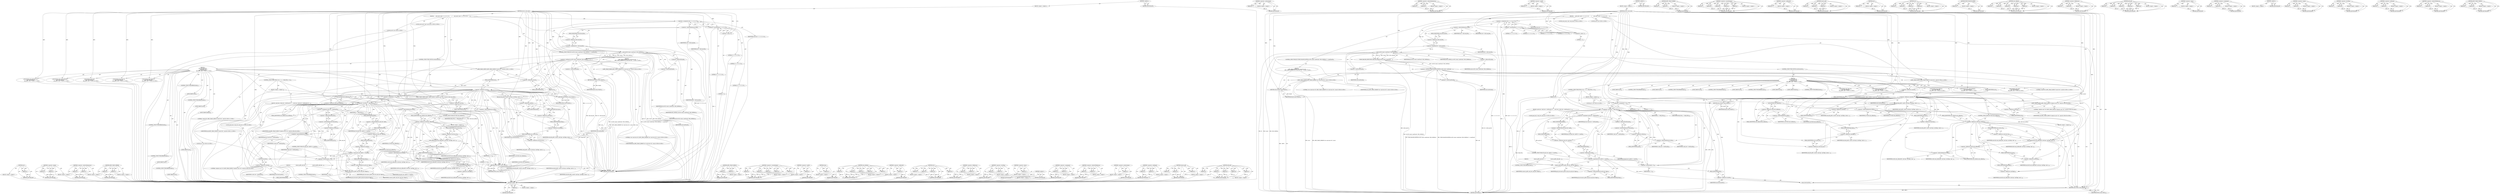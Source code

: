digraph "APPL_TRACE_DEBUG" {
vulnerable_290 [label=<(METHOD,asrt)>];
vulnerable_291 [label=<(PARAM,p1)>];
vulnerable_292 [label=<(BLOCK,&lt;empty&gt;,&lt;empty&gt;)>];
vulnerable_293 [label=<(METHOD_RETURN,ANY)>];
vulnerable_270 [label=<(METHOD,&lt;operator&gt;.equals)>];
vulnerable_271 [label=<(PARAM,p1)>];
vulnerable_272 [label=<(PARAM,p2)>];
vulnerable_273 [label=<(BLOCK,&lt;empty&gt;,&lt;empty&gt;)>];
vulnerable_274 [label=<(METHOD_RETURN,ANY)>];
vulnerable_218 [label=<(METHOD,&lt;operator&gt;.indirectIndexAccess)>];
vulnerable_219 [label=<(PARAM,p1)>];
vulnerable_220 [label=<(PARAM,p2)>];
vulnerable_221 [label=<(BLOCK,&lt;empty&gt;,&lt;empty&gt;)>];
vulnerable_222 [label=<(METHOD_RETURN,ANY)>];
vulnerable_243 [label=<(METHOD,APPL_TRACE_ERROR)>];
vulnerable_244 [label=<(PARAM,p1)>];
vulnerable_245 [label=<(PARAM,p2)>];
vulnerable_246 [label=<(BLOCK,&lt;empty&gt;,&lt;empty&gt;)>];
vulnerable_247 [label=<(METHOD_RETURN,ANY)>];
vulnerable_6 [label=<(METHOD,&lt;global&gt;)<SUB>1</SUB>>];
vulnerable_7 [label=<(BLOCK,&lt;empty&gt;,&lt;empty&gt;)<SUB>1</SUB>>];
vulnerable_8 [label=<(METHOD,process_cmd_sock)<SUB>1</SUB>>];
vulnerable_9 [label=<(PARAM,int h)<SUB>1</SUB>>];
vulnerable_10 [label=<(BLOCK,{
     sock_cmd_t cmd = {-1, 0, 0, 0, 0};
     ...,{
     sock_cmd_t cmd = {-1, 0, 0, 0, 0};
     ...)<SUB>3</SUB>>];
vulnerable_11 [label="<(LOCAL,sock_cmd_t cmd: sock_cmd_t)<SUB>4</SUB>>"];
vulnerable_12 [label=<(&lt;operator&gt;.assignment,cmd = {-1, 0, 0, 0, 0})<SUB>4</SUB>>];
vulnerable_13 [label=<(IDENTIFIER,cmd,cmd = {-1, 0, 0, 0, 0})<SUB>4</SUB>>];
vulnerable_14 [label=<(&lt;operator&gt;.arrayInitializer,{-1, 0, 0, 0, 0})<SUB>4</SUB>>];
vulnerable_15 [label=<(&lt;operator&gt;.minus,-1)<SUB>4</SUB>>];
vulnerable_16 [label=<(LITERAL,1,-1)<SUB>4</SUB>>];
vulnerable_17 [label=<(LITERAL,0,{-1, 0, 0, 0, 0})<SUB>4</SUB>>];
vulnerable_18 [label=<(LITERAL,0,{-1, 0, 0, 0, 0})<SUB>4</SUB>>];
vulnerable_19 [label=<(LITERAL,0,{-1, 0, 0, 0, 0})<SUB>4</SUB>>];
vulnerable_20 [label=<(LITERAL,0,{-1, 0, 0, 0, 0})<SUB>4</SUB>>];
vulnerable_21 [label="<(LOCAL,int fd: int)<SUB>5</SUB>>"];
vulnerable_22 [label=<(&lt;operator&gt;.assignment,fd = ts[h].cmd_fdr)<SUB>5</SUB>>];
vulnerable_23 [label=<(IDENTIFIER,fd,fd = ts[h].cmd_fdr)<SUB>5</SUB>>];
vulnerable_24 [label=<(&lt;operator&gt;.fieldAccess,ts[h].cmd_fdr)<SUB>5</SUB>>];
vulnerable_25 [label=<(&lt;operator&gt;.indirectIndexAccess,ts[h])<SUB>5</SUB>>];
vulnerable_26 [label=<(IDENTIFIER,ts,fd = ts[h].cmd_fdr)<SUB>5</SUB>>];
vulnerable_27 [label=<(IDENTIFIER,h,fd = ts[h].cmd_fdr)<SUB>5</SUB>>];
vulnerable_28 [label=<(FIELD_IDENTIFIER,cmd_fdr,cmd_fdr)<SUB>5</SUB>>];
vulnerable_29 [label=<(CONTROL_STRUCTURE,IF,if (recv(fd, &amp;cmd, sizeof(cmd), MSG_WAITALL) != sizeof(cmd)))<SUB>6</SUB>>];
vulnerable_30 [label=<(&lt;operator&gt;.notEquals,recv(fd, &amp;cmd, sizeof(cmd), MSG_WAITALL) != siz...)<SUB>6</SUB>>];
vulnerable_31 [label=<(recv,recv(fd, &amp;cmd, sizeof(cmd), MSG_WAITALL))<SUB>6</SUB>>];
vulnerable_32 [label=<(IDENTIFIER,fd,recv(fd, &amp;cmd, sizeof(cmd), MSG_WAITALL))<SUB>6</SUB>>];
vulnerable_33 [label=<(&lt;operator&gt;.addressOf,&amp;cmd)<SUB>6</SUB>>];
vulnerable_34 [label=<(IDENTIFIER,cmd,recv(fd, &amp;cmd, sizeof(cmd), MSG_WAITALL))<SUB>6</SUB>>];
vulnerable_35 [label=<(&lt;operator&gt;.sizeOf,sizeof(cmd))<SUB>6</SUB>>];
vulnerable_36 [label=<(IDENTIFIER,cmd,sizeof(cmd))<SUB>6</SUB>>];
vulnerable_37 [label=<(IDENTIFIER,MSG_WAITALL,recv(fd, &amp;cmd, sizeof(cmd), MSG_WAITALL))<SUB>6</SUB>>];
vulnerable_38 [label=<(&lt;operator&gt;.sizeOf,sizeof(cmd))<SUB>6</SUB>>];
vulnerable_39 [label=<(IDENTIFIER,cmd,sizeof(cmd))<SUB>6</SUB>>];
vulnerable_40 [label="<(BLOCK,{
         APPL_TRACE_ERROR(&quot;recv cmd errno:%d&quot;...,{
         APPL_TRACE_ERROR(&quot;recv cmd errno:%d&quot;...)<SUB>7</SUB>>"];
vulnerable_41 [label="<(APPL_TRACE_ERROR,APPL_TRACE_ERROR(&quot;recv cmd errno:%d&quot;, errno))<SUB>8</SUB>>"];
vulnerable_42 [label="<(LITERAL,&quot;recv cmd errno:%d&quot;,APPL_TRACE_ERROR(&quot;recv cmd errno:%d&quot;, errno))<SUB>8</SUB>>"];
vulnerable_43 [label="<(IDENTIFIER,errno,APPL_TRACE_ERROR(&quot;recv cmd errno:%d&quot;, errno))<SUB>8</SUB>>"];
vulnerable_44 [label=<(RETURN,return FALSE;,return FALSE;)<SUB>9</SUB>>];
vulnerable_45 [label=<(IDENTIFIER,FALSE,return FALSE;)<SUB>9</SUB>>];
vulnerable_46 [label="<(APPL_TRACE_DEBUG,APPL_TRACE_DEBUG(&quot;cmd.id:%d&quot;, cmd.id))<SUB>11</SUB>>"];
vulnerable_47 [label="<(LITERAL,&quot;cmd.id:%d&quot;,APPL_TRACE_DEBUG(&quot;cmd.id:%d&quot;, cmd.id))<SUB>11</SUB>>"];
vulnerable_48 [label=<(&lt;operator&gt;.fieldAccess,cmd.id)<SUB>11</SUB>>];
vulnerable_49 [label="<(IDENTIFIER,cmd,APPL_TRACE_DEBUG(&quot;cmd.id:%d&quot;, cmd.id))<SUB>11</SUB>>"];
vulnerable_50 [label=<(FIELD_IDENTIFIER,id,id)<SUB>11</SUB>>];
vulnerable_51 [label=<(CONTROL_STRUCTURE,SWITCH,switch(cmd.id))<SUB>12</SUB>>];
vulnerable_52 [label=<(&lt;operator&gt;.fieldAccess,cmd.id)<SUB>12</SUB>>];
vulnerable_53 [label=<(IDENTIFIER,cmd,switch(cmd.id))<SUB>12</SUB>>];
vulnerable_54 [label=<(FIELD_IDENTIFIER,id,id)<SUB>12</SUB>>];
vulnerable_55 [label="<(BLOCK,{
 case CMD_ADD_FD:
            add_poll(h, cmd...,{
 case CMD_ADD_FD:
            add_poll(h, cmd...)<SUB>13</SUB>>"];
vulnerable_56 [label=<(JUMP_TARGET,case)<SUB>14</SUB>>];
vulnerable_57 [label="<(IDENTIFIER,CMD_ADD_FD,{
 case CMD_ADD_FD:
            add_poll(h, cmd...)<SUB>14</SUB>>"];
vulnerable_58 [label=<(add_poll,add_poll(h, cmd.fd, cmd.type, cmd.flags, cmd.us...)<SUB>15</SUB>>];
vulnerable_59 [label=<(IDENTIFIER,h,add_poll(h, cmd.fd, cmd.type, cmd.flags, cmd.us...)<SUB>15</SUB>>];
vulnerable_60 [label=<(&lt;operator&gt;.fieldAccess,cmd.fd)<SUB>15</SUB>>];
vulnerable_61 [label=<(IDENTIFIER,cmd,add_poll(h, cmd.fd, cmd.type, cmd.flags, cmd.us...)<SUB>15</SUB>>];
vulnerable_62 [label=<(FIELD_IDENTIFIER,fd,fd)<SUB>15</SUB>>];
vulnerable_63 [label=<(&lt;operator&gt;.fieldAccess,cmd.type)<SUB>15</SUB>>];
vulnerable_64 [label=<(IDENTIFIER,cmd,add_poll(h, cmd.fd, cmd.type, cmd.flags, cmd.us...)<SUB>15</SUB>>];
vulnerable_65 [label=<(FIELD_IDENTIFIER,type,type)<SUB>15</SUB>>];
vulnerable_66 [label=<(&lt;operator&gt;.fieldAccess,cmd.flags)<SUB>15</SUB>>];
vulnerable_67 [label=<(IDENTIFIER,cmd,add_poll(h, cmd.fd, cmd.type, cmd.flags, cmd.us...)<SUB>15</SUB>>];
vulnerable_68 [label=<(FIELD_IDENTIFIER,flags,flags)<SUB>15</SUB>>];
vulnerable_69 [label=<(&lt;operator&gt;.fieldAccess,cmd.user_id)<SUB>15</SUB>>];
vulnerable_70 [label=<(IDENTIFIER,cmd,add_poll(h, cmd.fd, cmd.type, cmd.flags, cmd.us...)<SUB>15</SUB>>];
vulnerable_71 [label=<(FIELD_IDENTIFIER,user_id,user_id)<SUB>15</SUB>>];
vulnerable_72 [label=<(CONTROL_STRUCTURE,BREAK,break;)<SUB>16</SUB>>];
vulnerable_73 [label=<(JUMP_TARGET,case)<SUB>17</SUB>>];
vulnerable_74 [label="<(IDENTIFIER,CMD_REMOVE_FD,{
 case CMD_ADD_FD:
            add_poll(h, cmd...)<SUB>17</SUB>>"];
vulnerable_75 [label=<(CONTROL_STRUCTURE,FOR,for (int i = 1;i &lt; MAX_POLL;++i))<SUB>18</SUB>>];
vulnerable_76 [label=<(BLOCK,&lt;empty&gt;,&lt;empty&gt;)<SUB>18</SUB>>];
vulnerable_77 [label="<(LOCAL,int i: int)<SUB>18</SUB>>"];
vulnerable_78 [label=<(&lt;operator&gt;.assignment,i = 1)<SUB>18</SUB>>];
vulnerable_79 [label=<(IDENTIFIER,i,i = 1)<SUB>18</SUB>>];
vulnerable_80 [label=<(LITERAL,1,i = 1)<SUB>18</SUB>>];
vulnerable_81 [label=<(&lt;operator&gt;.lessThan,i &lt; MAX_POLL)<SUB>18</SUB>>];
vulnerable_82 [label=<(IDENTIFIER,i,i &lt; MAX_POLL)<SUB>18</SUB>>];
vulnerable_83 [label=<(IDENTIFIER,MAX_POLL,i &lt; MAX_POLL)<SUB>18</SUB>>];
vulnerable_84 [label=<(&lt;operator&gt;.preIncrement,++i)<SUB>18</SUB>>];
vulnerable_85 [label=<(IDENTIFIER,i,++i)<SUB>18</SUB>>];
vulnerable_86 [label=<(BLOCK,{
 poll_slot_t *poll_slot = &amp;ts[h].ps[i];
 if (...,{
 poll_slot_t *poll_slot = &amp;ts[h].ps[i];
 if (...)<SUB>19</SUB>>];
vulnerable_87 [label="<(LOCAL,poll_slot_t* poll_slot: poll_slot_t*)<SUB>20</SUB>>"];
vulnerable_88 [label=<(&lt;operator&gt;.assignment,*poll_slot = &amp;ts[h].ps[i])<SUB>20</SUB>>];
vulnerable_89 [label=<(IDENTIFIER,poll_slot,*poll_slot = &amp;ts[h].ps[i])<SUB>20</SUB>>];
vulnerable_90 [label=<(&lt;operator&gt;.addressOf,&amp;ts[h].ps[i])<SUB>20</SUB>>];
vulnerable_91 [label=<(&lt;operator&gt;.indirectIndexAccess,ts[h].ps[i])<SUB>20</SUB>>];
vulnerable_92 [label=<(&lt;operator&gt;.fieldAccess,ts[h].ps)<SUB>20</SUB>>];
vulnerable_93 [label=<(&lt;operator&gt;.indirectIndexAccess,ts[h])<SUB>20</SUB>>];
vulnerable_94 [label=<(IDENTIFIER,ts,*poll_slot = &amp;ts[h].ps[i])<SUB>20</SUB>>];
vulnerable_95 [label=<(IDENTIFIER,h,*poll_slot = &amp;ts[h].ps[i])<SUB>20</SUB>>];
vulnerable_96 [label=<(FIELD_IDENTIFIER,ps,ps)<SUB>20</SUB>>];
vulnerable_97 [label=<(IDENTIFIER,i,*poll_slot = &amp;ts[h].ps[i])<SUB>20</SUB>>];
vulnerable_98 [label=<(CONTROL_STRUCTURE,IF,if (poll_slot-&gt;pfd.fd == cmd.fd))<SUB>21</SUB>>];
vulnerable_99 [label=<(&lt;operator&gt;.equals,poll_slot-&gt;pfd.fd == cmd.fd)<SUB>21</SUB>>];
vulnerable_100 [label=<(&lt;operator&gt;.fieldAccess,poll_slot-&gt;pfd.fd)<SUB>21</SUB>>];
vulnerable_101 [label=<(&lt;operator&gt;.indirectFieldAccess,poll_slot-&gt;pfd)<SUB>21</SUB>>];
vulnerable_102 [label=<(IDENTIFIER,poll_slot,poll_slot-&gt;pfd.fd == cmd.fd)<SUB>21</SUB>>];
vulnerable_103 [label=<(FIELD_IDENTIFIER,pfd,pfd)<SUB>21</SUB>>];
vulnerable_104 [label=<(FIELD_IDENTIFIER,fd,fd)<SUB>21</SUB>>];
vulnerable_105 [label=<(&lt;operator&gt;.fieldAccess,cmd.fd)<SUB>21</SUB>>];
vulnerable_106 [label=<(IDENTIFIER,cmd,poll_slot-&gt;pfd.fd == cmd.fd)<SUB>21</SUB>>];
vulnerable_107 [label=<(FIELD_IDENTIFIER,fd,fd)<SUB>21</SUB>>];
vulnerable_108 [label=<(BLOCK,{
                    remove_poll(h, poll_slot,...,{
                    remove_poll(h, poll_slot,...)<SUB>22</SUB>>];
vulnerable_109 [label=<(remove_poll,remove_poll(h, poll_slot, poll_slot-&gt;flags))<SUB>23</SUB>>];
vulnerable_110 [label=<(IDENTIFIER,h,remove_poll(h, poll_slot, poll_slot-&gt;flags))<SUB>23</SUB>>];
vulnerable_111 [label=<(IDENTIFIER,poll_slot,remove_poll(h, poll_slot, poll_slot-&gt;flags))<SUB>23</SUB>>];
vulnerable_112 [label=<(&lt;operator&gt;.indirectFieldAccess,poll_slot-&gt;flags)<SUB>23</SUB>>];
vulnerable_113 [label=<(IDENTIFIER,poll_slot,remove_poll(h, poll_slot, poll_slot-&gt;flags))<SUB>23</SUB>>];
vulnerable_114 [label=<(FIELD_IDENTIFIER,flags,flags)<SUB>23</SUB>>];
vulnerable_115 [label=<(CONTROL_STRUCTURE,BREAK,break;)<SUB>24</SUB>>];
vulnerable_116 [label=<(close,close(cmd.fd))<SUB>27</SUB>>];
vulnerable_117 [label=<(&lt;operator&gt;.fieldAccess,cmd.fd)<SUB>27</SUB>>];
vulnerable_118 [label=<(IDENTIFIER,cmd,close(cmd.fd))<SUB>27</SUB>>];
vulnerable_119 [label=<(FIELD_IDENTIFIER,fd,fd)<SUB>27</SUB>>];
vulnerable_120 [label=<(CONTROL_STRUCTURE,BREAK,break;)<SUB>28</SUB>>];
vulnerable_121 [label=<(JUMP_TARGET,case)<SUB>29</SUB>>];
vulnerable_122 [label="<(IDENTIFIER,CMD_WAKEUP,{
 case CMD_ADD_FD:
            add_poll(h, cmd...)<SUB>29</SUB>>"];
vulnerable_123 [label=<(CONTROL_STRUCTURE,BREAK,break;)<SUB>30</SUB>>];
vulnerable_124 [label=<(JUMP_TARGET,case)<SUB>31</SUB>>];
vulnerable_125 [label="<(IDENTIFIER,CMD_USER_PRIVATE,{
 case CMD_ADD_FD:
            add_poll(h, cmd...)<SUB>31</SUB>>"];
vulnerable_126 [label=<(asrt,asrt(ts[h].cmd_callback))<SUB>32</SUB>>];
vulnerable_127 [label=<(&lt;operator&gt;.fieldAccess,ts[h].cmd_callback)<SUB>32</SUB>>];
vulnerable_128 [label=<(&lt;operator&gt;.indirectIndexAccess,ts[h])<SUB>32</SUB>>];
vulnerable_129 [label=<(IDENTIFIER,ts,asrt(ts[h].cmd_callback))<SUB>32</SUB>>];
vulnerable_130 [label=<(IDENTIFIER,h,asrt(ts[h].cmd_callback))<SUB>32</SUB>>];
vulnerable_131 [label=<(FIELD_IDENTIFIER,cmd_callback,cmd_callback)<SUB>32</SUB>>];
vulnerable_132 [label=<(CONTROL_STRUCTURE,IF,if (ts[h].cmd_callback))<SUB>33</SUB>>];
vulnerable_133 [label=<(&lt;operator&gt;.fieldAccess,ts[h].cmd_callback)<SUB>33</SUB>>];
vulnerable_134 [label=<(&lt;operator&gt;.indirectIndexAccess,ts[h])<SUB>33</SUB>>];
vulnerable_135 [label=<(IDENTIFIER,ts,if (ts[h].cmd_callback))<SUB>33</SUB>>];
vulnerable_136 [label=<(IDENTIFIER,h,if (ts[h].cmd_callback))<SUB>33</SUB>>];
vulnerable_137 [label=<(FIELD_IDENTIFIER,cmd_callback,cmd_callback)<SUB>33</SUB>>];
vulnerable_138 [label=<(BLOCK,&lt;empty&gt;,&lt;empty&gt;)<SUB>34</SUB>>];
vulnerable_139 [label=<(cmd_callback,ts[h].cmd_callback(fd, cmd.type, cmd.flags, cmd...)<SUB>34</SUB>>];
vulnerable_140 [label=<(&lt;operator&gt;.fieldAccess,ts[h].cmd_callback)<SUB>34</SUB>>];
vulnerable_141 [label=<(&lt;operator&gt;.indirectIndexAccess,ts[h])<SUB>34</SUB>>];
vulnerable_142 [label=<(IDENTIFIER,ts,ts[h].cmd_callback(fd, cmd.type, cmd.flags, cmd...)<SUB>34</SUB>>];
vulnerable_143 [label=<(IDENTIFIER,h,ts[h].cmd_callback(fd, cmd.type, cmd.flags, cmd...)<SUB>34</SUB>>];
vulnerable_144 [label=<(FIELD_IDENTIFIER,cmd_callback,cmd_callback)<SUB>34</SUB>>];
vulnerable_145 [label=<(IDENTIFIER,fd,ts[h].cmd_callback(fd, cmd.type, cmd.flags, cmd...)<SUB>34</SUB>>];
vulnerable_146 [label=<(&lt;operator&gt;.fieldAccess,cmd.type)<SUB>34</SUB>>];
vulnerable_147 [label=<(IDENTIFIER,cmd,ts[h].cmd_callback(fd, cmd.type, cmd.flags, cmd...)<SUB>34</SUB>>];
vulnerable_148 [label=<(FIELD_IDENTIFIER,type,type)<SUB>34</SUB>>];
vulnerable_149 [label=<(&lt;operator&gt;.fieldAccess,cmd.flags)<SUB>34</SUB>>];
vulnerable_150 [label=<(IDENTIFIER,cmd,ts[h].cmd_callback(fd, cmd.type, cmd.flags, cmd...)<SUB>34</SUB>>];
vulnerable_151 [label=<(FIELD_IDENTIFIER,flags,flags)<SUB>34</SUB>>];
vulnerable_152 [label=<(&lt;operator&gt;.fieldAccess,cmd.user_id)<SUB>34</SUB>>];
vulnerable_153 [label=<(IDENTIFIER,cmd,ts[h].cmd_callback(fd, cmd.type, cmd.flags, cmd...)<SUB>34</SUB>>];
vulnerable_154 [label=<(FIELD_IDENTIFIER,user_id,user_id)<SUB>34</SUB>>];
vulnerable_155 [label=<(CONTROL_STRUCTURE,BREAK,break;)<SUB>35</SUB>>];
vulnerable_156 [label=<(JUMP_TARGET,case)<SUB>36</SUB>>];
vulnerable_157 [label="<(IDENTIFIER,CMD_EXIT,{
 case CMD_ADD_FD:
            add_poll(h, cmd...)<SUB>36</SUB>>"];
vulnerable_158 [label=<(RETURN,return FALSE;,return FALSE;)<SUB>37</SUB>>];
vulnerable_159 [label=<(IDENTIFIER,FALSE,return FALSE;)<SUB>37</SUB>>];
vulnerable_160 [label=<(JUMP_TARGET,default)<SUB>38</SUB>>];
vulnerable_161 [label="<(APPL_TRACE_DEBUG,APPL_TRACE_DEBUG(&quot;unknown cmd: %d&quot;, cmd.id))<SUB>39</SUB>>"];
vulnerable_162 [label="<(LITERAL,&quot;unknown cmd: %d&quot;,APPL_TRACE_DEBUG(&quot;unknown cmd: %d&quot;, cmd.id))<SUB>39</SUB>>"];
vulnerable_163 [label=<(&lt;operator&gt;.fieldAccess,cmd.id)<SUB>39</SUB>>];
vulnerable_164 [label="<(IDENTIFIER,cmd,APPL_TRACE_DEBUG(&quot;unknown cmd: %d&quot;, cmd.id))<SUB>39</SUB>>"];
vulnerable_165 [label=<(FIELD_IDENTIFIER,id,id)<SUB>39</SUB>>];
vulnerable_166 [label=<(CONTROL_STRUCTURE,BREAK,break;)<SUB>40</SUB>>];
vulnerable_167 [label=<(RETURN,return TRUE;,return TRUE;)<SUB>42</SUB>>];
vulnerable_168 [label=<(IDENTIFIER,TRUE,return TRUE;)<SUB>42</SUB>>];
vulnerable_169 [label=<(METHOD_RETURN,int)<SUB>1</SUB>>];
vulnerable_171 [label=<(METHOD_RETURN,ANY)<SUB>1</SUB>>];
vulnerable_248 [label=<(METHOD,APPL_TRACE_DEBUG)>];
vulnerable_249 [label=<(PARAM,p1)>];
vulnerable_250 [label=<(PARAM,p2)>];
vulnerable_251 [label=<(BLOCK,&lt;empty&gt;,&lt;empty&gt;)>];
vulnerable_252 [label=<(METHOD_RETURN,ANY)>];
vulnerable_201 [label=<(METHOD,&lt;operator&gt;.arrayInitializer)>];
vulnerable_202 [label=<(PARAM,p1)>];
vulnerable_203 [label=<(PARAM,p2)>];
vulnerable_204 [label=<(PARAM,p3)>];
vulnerable_205 [label=<(PARAM,p4)>];
vulnerable_206 [label=<(PARAM,p5)>];
vulnerable_207 [label=<(BLOCK,&lt;empty&gt;,&lt;empty&gt;)>];
vulnerable_208 [label=<(METHOD_RETURN,ANY)>];
vulnerable_239 [label=<(METHOD,&lt;operator&gt;.sizeOf)>];
vulnerable_240 [label=<(PARAM,p1)>];
vulnerable_241 [label=<(BLOCK,&lt;empty&gt;,&lt;empty&gt;)>];
vulnerable_242 [label=<(METHOD_RETURN,ANY)>];
vulnerable_286 [label=<(METHOD,close)>];
vulnerable_287 [label=<(PARAM,p1)>];
vulnerable_288 [label=<(BLOCK,&lt;empty&gt;,&lt;empty&gt;)>];
vulnerable_289 [label=<(METHOD_RETURN,ANY)>];
vulnerable_294 [label=<(METHOD,cmd_callback)>];
vulnerable_295 [label=<(PARAM,p1)>];
vulnerable_296 [label=<(PARAM,p2)>];
vulnerable_297 [label=<(PARAM,p3)>];
vulnerable_298 [label=<(PARAM,p4)>];
vulnerable_299 [label=<(PARAM,p5)>];
vulnerable_300 [label=<(BLOCK,&lt;empty&gt;,&lt;empty&gt;)>];
vulnerable_301 [label=<(METHOD_RETURN,ANY)>];
vulnerable_235 [label=<(METHOD,&lt;operator&gt;.addressOf)>];
vulnerable_236 [label=<(PARAM,p1)>];
vulnerable_237 [label=<(BLOCK,&lt;empty&gt;,&lt;empty&gt;)>];
vulnerable_238 [label=<(METHOD_RETURN,ANY)>];
vulnerable_228 [label=<(METHOD,recv)>];
vulnerable_229 [label=<(PARAM,p1)>];
vulnerable_230 [label=<(PARAM,p2)>];
vulnerable_231 [label=<(PARAM,p3)>];
vulnerable_232 [label=<(PARAM,p4)>];
vulnerable_233 [label=<(BLOCK,&lt;empty&gt;,&lt;empty&gt;)>];
vulnerable_234 [label=<(METHOD_RETURN,ANY)>];
vulnerable_213 [label=<(METHOD,&lt;operator&gt;.fieldAccess)>];
vulnerable_214 [label=<(PARAM,p1)>];
vulnerable_215 [label=<(PARAM,p2)>];
vulnerable_216 [label=<(BLOCK,&lt;empty&gt;,&lt;empty&gt;)>];
vulnerable_217 [label=<(METHOD_RETURN,ANY)>];
vulnerable_261 [label=<(METHOD,&lt;operator&gt;.lessThan)>];
vulnerable_262 [label=<(PARAM,p1)>];
vulnerable_263 [label=<(PARAM,p2)>];
vulnerable_264 [label=<(BLOCK,&lt;empty&gt;,&lt;empty&gt;)>];
vulnerable_265 [label=<(METHOD_RETURN,ANY)>];
vulnerable_209 [label=<(METHOD,&lt;operator&gt;.minus)>];
vulnerable_210 [label=<(PARAM,p1)>];
vulnerable_211 [label=<(BLOCK,&lt;empty&gt;,&lt;empty&gt;)>];
vulnerable_212 [label=<(METHOD_RETURN,ANY)>];
vulnerable_196 [label=<(METHOD,&lt;operator&gt;.assignment)>];
vulnerable_197 [label=<(PARAM,p1)>];
vulnerable_198 [label=<(PARAM,p2)>];
vulnerable_199 [label=<(BLOCK,&lt;empty&gt;,&lt;empty&gt;)>];
vulnerable_200 [label=<(METHOD_RETURN,ANY)>];
vulnerable_190 [label=<(METHOD,&lt;global&gt;)<SUB>1</SUB>>];
vulnerable_191 [label=<(BLOCK,&lt;empty&gt;,&lt;empty&gt;)>];
vulnerable_192 [label=<(METHOD_RETURN,ANY)>];
vulnerable_275 [label=<(METHOD,&lt;operator&gt;.indirectFieldAccess)>];
vulnerable_276 [label=<(PARAM,p1)>];
vulnerable_277 [label=<(PARAM,p2)>];
vulnerable_278 [label=<(BLOCK,&lt;empty&gt;,&lt;empty&gt;)>];
vulnerable_279 [label=<(METHOD_RETURN,ANY)>];
vulnerable_266 [label=<(METHOD,&lt;operator&gt;.preIncrement)>];
vulnerable_267 [label=<(PARAM,p1)>];
vulnerable_268 [label=<(BLOCK,&lt;empty&gt;,&lt;empty&gt;)>];
vulnerable_269 [label=<(METHOD_RETURN,ANY)>];
vulnerable_223 [label=<(METHOD,&lt;operator&gt;.notEquals)>];
vulnerable_224 [label=<(PARAM,p1)>];
vulnerable_225 [label=<(PARAM,p2)>];
vulnerable_226 [label=<(BLOCK,&lt;empty&gt;,&lt;empty&gt;)>];
vulnerable_227 [label=<(METHOD_RETURN,ANY)>];
vulnerable_280 [label=<(METHOD,remove_poll)>];
vulnerable_281 [label=<(PARAM,p1)>];
vulnerable_282 [label=<(PARAM,p2)>];
vulnerable_283 [label=<(PARAM,p3)>];
vulnerable_284 [label=<(BLOCK,&lt;empty&gt;,&lt;empty&gt;)>];
vulnerable_285 [label=<(METHOD_RETURN,ANY)>];
vulnerable_253 [label=<(METHOD,add_poll)>];
vulnerable_254 [label=<(PARAM,p1)>];
vulnerable_255 [label=<(PARAM,p2)>];
vulnerable_256 [label=<(PARAM,p3)>];
vulnerable_257 [label=<(PARAM,p4)>];
vulnerable_258 [label=<(PARAM,p5)>];
vulnerable_259 [label=<(BLOCK,&lt;empty&gt;,&lt;empty&gt;)>];
vulnerable_260 [label=<(METHOD_RETURN,ANY)>];
fixed_291 [label=<(METHOD,close)>];
fixed_292 [label=<(PARAM,p1)>];
fixed_293 [label=<(BLOCK,&lt;empty&gt;,&lt;empty&gt;)>];
fixed_294 [label=<(METHOD_RETURN,ANY)>];
fixed_271 [label=<(METHOD,&lt;operator&gt;.preIncrement)>];
fixed_272 [label=<(PARAM,p1)>];
fixed_273 [label=<(BLOCK,&lt;empty&gt;,&lt;empty&gt;)>];
fixed_274 [label=<(METHOD_RETURN,ANY)>];
fixed_219 [label=<(METHOD,&lt;operator&gt;.indirectIndexAccess)>];
fixed_220 [label=<(PARAM,p1)>];
fixed_221 [label=<(PARAM,p2)>];
fixed_222 [label=<(BLOCK,&lt;empty&gt;,&lt;empty&gt;)>];
fixed_223 [label=<(METHOD_RETURN,ANY)>];
fixed_244 [label=<(METHOD,&lt;operator&gt;.sizeOf)>];
fixed_245 [label=<(PARAM,p1)>];
fixed_246 [label=<(BLOCK,&lt;empty&gt;,&lt;empty&gt;)>];
fixed_247 [label=<(METHOD_RETURN,ANY)>];
fixed_6 [label=<(METHOD,&lt;global&gt;)<SUB>1</SUB>>];
fixed_7 [label=<(BLOCK,&lt;empty&gt;,&lt;empty&gt;)<SUB>1</SUB>>];
fixed_8 [label=<(METHOD,process_cmd_sock)<SUB>1</SUB>>];
fixed_9 [label=<(PARAM,int h)<SUB>1</SUB>>];
fixed_10 [label=<(BLOCK,{
     sock_cmd_t cmd = {-1, 0, 0, 0, 0};
     ...,{
     sock_cmd_t cmd = {-1, 0, 0, 0, 0};
     ...)<SUB>3</SUB>>];
fixed_11 [label="<(LOCAL,sock_cmd_t cmd: sock_cmd_t)<SUB>4</SUB>>"];
fixed_12 [label=<(&lt;operator&gt;.assignment,cmd = {-1, 0, 0, 0, 0})<SUB>4</SUB>>];
fixed_13 [label=<(IDENTIFIER,cmd,cmd = {-1, 0, 0, 0, 0})<SUB>4</SUB>>];
fixed_14 [label=<(&lt;operator&gt;.arrayInitializer,{-1, 0, 0, 0, 0})<SUB>4</SUB>>];
fixed_15 [label=<(&lt;operator&gt;.minus,-1)<SUB>4</SUB>>];
fixed_16 [label=<(LITERAL,1,-1)<SUB>4</SUB>>];
fixed_17 [label=<(LITERAL,0,{-1, 0, 0, 0, 0})<SUB>4</SUB>>];
fixed_18 [label=<(LITERAL,0,{-1, 0, 0, 0, 0})<SUB>4</SUB>>];
fixed_19 [label=<(LITERAL,0,{-1, 0, 0, 0, 0})<SUB>4</SUB>>];
fixed_20 [label=<(LITERAL,0,{-1, 0, 0, 0, 0})<SUB>4</SUB>>];
fixed_21 [label="<(LOCAL,int fd: int)<SUB>5</SUB>>"];
fixed_22 [label=<(&lt;operator&gt;.assignment,fd = ts[h].cmd_fdr)<SUB>5</SUB>>];
fixed_23 [label=<(IDENTIFIER,fd,fd = ts[h].cmd_fdr)<SUB>5</SUB>>];
fixed_24 [label=<(&lt;operator&gt;.fieldAccess,ts[h].cmd_fdr)<SUB>5</SUB>>];
fixed_25 [label=<(&lt;operator&gt;.indirectIndexAccess,ts[h])<SUB>5</SUB>>];
fixed_26 [label=<(IDENTIFIER,ts,fd = ts[h].cmd_fdr)<SUB>5</SUB>>];
fixed_27 [label=<(IDENTIFIER,h,fd = ts[h].cmd_fdr)<SUB>5</SUB>>];
fixed_28 [label=<(FIELD_IDENTIFIER,cmd_fdr,cmd_fdr)<SUB>5</SUB>>];
fixed_29 [label=<(CONTROL_STRUCTURE,IF,if (TEMP_FAILURE_RETRY(recv(fd, &amp;cmd, sizeof(cmd), MSG_WAITALL)) != sizeof(cmd)))<SUB>6</SUB>>];
fixed_30 [label=<(&lt;operator&gt;.notEquals,TEMP_FAILURE_RETRY(recv(fd, &amp;cmd, sizeof(cmd), ...)<SUB>6</SUB>>];
fixed_31 [label=<(TEMP_FAILURE_RETRY,TEMP_FAILURE_RETRY(recv(fd, &amp;cmd, sizeof(cmd), ...)<SUB>6</SUB>>];
fixed_32 [label=<(recv,recv(fd, &amp;cmd, sizeof(cmd), MSG_WAITALL))<SUB>6</SUB>>];
fixed_33 [label=<(IDENTIFIER,fd,recv(fd, &amp;cmd, sizeof(cmd), MSG_WAITALL))<SUB>6</SUB>>];
fixed_34 [label=<(&lt;operator&gt;.addressOf,&amp;cmd)<SUB>6</SUB>>];
fixed_35 [label=<(IDENTIFIER,cmd,recv(fd, &amp;cmd, sizeof(cmd), MSG_WAITALL))<SUB>6</SUB>>];
fixed_36 [label=<(&lt;operator&gt;.sizeOf,sizeof(cmd))<SUB>6</SUB>>];
fixed_37 [label=<(IDENTIFIER,cmd,sizeof(cmd))<SUB>6</SUB>>];
fixed_38 [label=<(IDENTIFIER,MSG_WAITALL,recv(fd, &amp;cmd, sizeof(cmd), MSG_WAITALL))<SUB>6</SUB>>];
fixed_39 [label=<(&lt;operator&gt;.sizeOf,sizeof(cmd))<SUB>6</SUB>>];
fixed_40 [label=<(IDENTIFIER,cmd,sizeof(cmd))<SUB>6</SUB>>];
fixed_41 [label="<(BLOCK,{
         APPL_TRACE_ERROR(&quot;recv cmd errno:%d&quot;...,{
         APPL_TRACE_ERROR(&quot;recv cmd errno:%d&quot;...)<SUB>7</SUB>>"];
fixed_42 [label="<(APPL_TRACE_ERROR,APPL_TRACE_ERROR(&quot;recv cmd errno:%d&quot;, errno))<SUB>8</SUB>>"];
fixed_43 [label="<(LITERAL,&quot;recv cmd errno:%d&quot;,APPL_TRACE_ERROR(&quot;recv cmd errno:%d&quot;, errno))<SUB>8</SUB>>"];
fixed_44 [label="<(IDENTIFIER,errno,APPL_TRACE_ERROR(&quot;recv cmd errno:%d&quot;, errno))<SUB>8</SUB>>"];
fixed_45 [label=<(RETURN,return FALSE;,return FALSE;)<SUB>9</SUB>>];
fixed_46 [label=<(IDENTIFIER,FALSE,return FALSE;)<SUB>9</SUB>>];
fixed_47 [label="<(APPL_TRACE_DEBUG,APPL_TRACE_DEBUG(&quot;cmd.id:%d&quot;, cmd.id))<SUB>11</SUB>>"];
fixed_48 [label="<(LITERAL,&quot;cmd.id:%d&quot;,APPL_TRACE_DEBUG(&quot;cmd.id:%d&quot;, cmd.id))<SUB>11</SUB>>"];
fixed_49 [label=<(&lt;operator&gt;.fieldAccess,cmd.id)<SUB>11</SUB>>];
fixed_50 [label="<(IDENTIFIER,cmd,APPL_TRACE_DEBUG(&quot;cmd.id:%d&quot;, cmd.id))<SUB>11</SUB>>"];
fixed_51 [label=<(FIELD_IDENTIFIER,id,id)<SUB>11</SUB>>];
fixed_52 [label=<(CONTROL_STRUCTURE,SWITCH,switch(cmd.id))<SUB>12</SUB>>];
fixed_53 [label=<(&lt;operator&gt;.fieldAccess,cmd.id)<SUB>12</SUB>>];
fixed_54 [label=<(IDENTIFIER,cmd,switch(cmd.id))<SUB>12</SUB>>];
fixed_55 [label=<(FIELD_IDENTIFIER,id,id)<SUB>12</SUB>>];
fixed_56 [label="<(BLOCK,{
 case CMD_ADD_FD:
            add_poll(h, cmd...,{
 case CMD_ADD_FD:
            add_poll(h, cmd...)<SUB>13</SUB>>"];
fixed_57 [label=<(JUMP_TARGET,case)<SUB>14</SUB>>];
fixed_58 [label="<(IDENTIFIER,CMD_ADD_FD,{
 case CMD_ADD_FD:
            add_poll(h, cmd...)<SUB>14</SUB>>"];
fixed_59 [label=<(add_poll,add_poll(h, cmd.fd, cmd.type, cmd.flags, cmd.us...)<SUB>15</SUB>>];
fixed_60 [label=<(IDENTIFIER,h,add_poll(h, cmd.fd, cmd.type, cmd.flags, cmd.us...)<SUB>15</SUB>>];
fixed_61 [label=<(&lt;operator&gt;.fieldAccess,cmd.fd)<SUB>15</SUB>>];
fixed_62 [label=<(IDENTIFIER,cmd,add_poll(h, cmd.fd, cmd.type, cmd.flags, cmd.us...)<SUB>15</SUB>>];
fixed_63 [label=<(FIELD_IDENTIFIER,fd,fd)<SUB>15</SUB>>];
fixed_64 [label=<(&lt;operator&gt;.fieldAccess,cmd.type)<SUB>15</SUB>>];
fixed_65 [label=<(IDENTIFIER,cmd,add_poll(h, cmd.fd, cmd.type, cmd.flags, cmd.us...)<SUB>15</SUB>>];
fixed_66 [label=<(FIELD_IDENTIFIER,type,type)<SUB>15</SUB>>];
fixed_67 [label=<(&lt;operator&gt;.fieldAccess,cmd.flags)<SUB>15</SUB>>];
fixed_68 [label=<(IDENTIFIER,cmd,add_poll(h, cmd.fd, cmd.type, cmd.flags, cmd.us...)<SUB>15</SUB>>];
fixed_69 [label=<(FIELD_IDENTIFIER,flags,flags)<SUB>15</SUB>>];
fixed_70 [label=<(&lt;operator&gt;.fieldAccess,cmd.user_id)<SUB>15</SUB>>];
fixed_71 [label=<(IDENTIFIER,cmd,add_poll(h, cmd.fd, cmd.type, cmd.flags, cmd.us...)<SUB>15</SUB>>];
fixed_72 [label=<(FIELD_IDENTIFIER,user_id,user_id)<SUB>15</SUB>>];
fixed_73 [label=<(CONTROL_STRUCTURE,BREAK,break;)<SUB>16</SUB>>];
fixed_74 [label=<(JUMP_TARGET,case)<SUB>17</SUB>>];
fixed_75 [label="<(IDENTIFIER,CMD_REMOVE_FD,{
 case CMD_ADD_FD:
            add_poll(h, cmd...)<SUB>17</SUB>>"];
fixed_76 [label=<(CONTROL_STRUCTURE,FOR,for (int i = 1;i &lt; MAX_POLL;++i))<SUB>18</SUB>>];
fixed_77 [label=<(BLOCK,&lt;empty&gt;,&lt;empty&gt;)<SUB>18</SUB>>];
fixed_78 [label="<(LOCAL,int i: int)<SUB>18</SUB>>"];
fixed_79 [label=<(&lt;operator&gt;.assignment,i = 1)<SUB>18</SUB>>];
fixed_80 [label=<(IDENTIFIER,i,i = 1)<SUB>18</SUB>>];
fixed_81 [label=<(LITERAL,1,i = 1)<SUB>18</SUB>>];
fixed_82 [label=<(&lt;operator&gt;.lessThan,i &lt; MAX_POLL)<SUB>18</SUB>>];
fixed_83 [label=<(IDENTIFIER,i,i &lt; MAX_POLL)<SUB>18</SUB>>];
fixed_84 [label=<(IDENTIFIER,MAX_POLL,i &lt; MAX_POLL)<SUB>18</SUB>>];
fixed_85 [label=<(&lt;operator&gt;.preIncrement,++i)<SUB>18</SUB>>];
fixed_86 [label=<(IDENTIFIER,i,++i)<SUB>18</SUB>>];
fixed_87 [label=<(BLOCK,{
 poll_slot_t *poll_slot = &amp;ts[h].ps[i];
 if (...,{
 poll_slot_t *poll_slot = &amp;ts[h].ps[i];
 if (...)<SUB>19</SUB>>];
fixed_88 [label="<(LOCAL,poll_slot_t* poll_slot: poll_slot_t*)<SUB>20</SUB>>"];
fixed_89 [label=<(&lt;operator&gt;.assignment,*poll_slot = &amp;ts[h].ps[i])<SUB>20</SUB>>];
fixed_90 [label=<(IDENTIFIER,poll_slot,*poll_slot = &amp;ts[h].ps[i])<SUB>20</SUB>>];
fixed_91 [label=<(&lt;operator&gt;.addressOf,&amp;ts[h].ps[i])<SUB>20</SUB>>];
fixed_92 [label=<(&lt;operator&gt;.indirectIndexAccess,ts[h].ps[i])<SUB>20</SUB>>];
fixed_93 [label=<(&lt;operator&gt;.fieldAccess,ts[h].ps)<SUB>20</SUB>>];
fixed_94 [label=<(&lt;operator&gt;.indirectIndexAccess,ts[h])<SUB>20</SUB>>];
fixed_95 [label=<(IDENTIFIER,ts,*poll_slot = &amp;ts[h].ps[i])<SUB>20</SUB>>];
fixed_96 [label=<(IDENTIFIER,h,*poll_slot = &amp;ts[h].ps[i])<SUB>20</SUB>>];
fixed_97 [label=<(FIELD_IDENTIFIER,ps,ps)<SUB>20</SUB>>];
fixed_98 [label=<(IDENTIFIER,i,*poll_slot = &amp;ts[h].ps[i])<SUB>20</SUB>>];
fixed_99 [label=<(CONTROL_STRUCTURE,IF,if (poll_slot-&gt;pfd.fd == cmd.fd))<SUB>21</SUB>>];
fixed_100 [label=<(&lt;operator&gt;.equals,poll_slot-&gt;pfd.fd == cmd.fd)<SUB>21</SUB>>];
fixed_101 [label=<(&lt;operator&gt;.fieldAccess,poll_slot-&gt;pfd.fd)<SUB>21</SUB>>];
fixed_102 [label=<(&lt;operator&gt;.indirectFieldAccess,poll_slot-&gt;pfd)<SUB>21</SUB>>];
fixed_103 [label=<(IDENTIFIER,poll_slot,poll_slot-&gt;pfd.fd == cmd.fd)<SUB>21</SUB>>];
fixed_104 [label=<(FIELD_IDENTIFIER,pfd,pfd)<SUB>21</SUB>>];
fixed_105 [label=<(FIELD_IDENTIFIER,fd,fd)<SUB>21</SUB>>];
fixed_106 [label=<(&lt;operator&gt;.fieldAccess,cmd.fd)<SUB>21</SUB>>];
fixed_107 [label=<(IDENTIFIER,cmd,poll_slot-&gt;pfd.fd == cmd.fd)<SUB>21</SUB>>];
fixed_108 [label=<(FIELD_IDENTIFIER,fd,fd)<SUB>21</SUB>>];
fixed_109 [label=<(BLOCK,{
                    remove_poll(h, poll_slot,...,{
                    remove_poll(h, poll_slot,...)<SUB>22</SUB>>];
fixed_110 [label=<(remove_poll,remove_poll(h, poll_slot, poll_slot-&gt;flags))<SUB>23</SUB>>];
fixed_111 [label=<(IDENTIFIER,h,remove_poll(h, poll_slot, poll_slot-&gt;flags))<SUB>23</SUB>>];
fixed_112 [label=<(IDENTIFIER,poll_slot,remove_poll(h, poll_slot, poll_slot-&gt;flags))<SUB>23</SUB>>];
fixed_113 [label=<(&lt;operator&gt;.indirectFieldAccess,poll_slot-&gt;flags)<SUB>23</SUB>>];
fixed_114 [label=<(IDENTIFIER,poll_slot,remove_poll(h, poll_slot, poll_slot-&gt;flags))<SUB>23</SUB>>];
fixed_115 [label=<(FIELD_IDENTIFIER,flags,flags)<SUB>23</SUB>>];
fixed_116 [label=<(CONTROL_STRUCTURE,BREAK,break;)<SUB>24</SUB>>];
fixed_117 [label=<(close,close(cmd.fd))<SUB>27</SUB>>];
fixed_118 [label=<(&lt;operator&gt;.fieldAccess,cmd.fd)<SUB>27</SUB>>];
fixed_119 [label=<(IDENTIFIER,cmd,close(cmd.fd))<SUB>27</SUB>>];
fixed_120 [label=<(FIELD_IDENTIFIER,fd,fd)<SUB>27</SUB>>];
fixed_121 [label=<(CONTROL_STRUCTURE,BREAK,break;)<SUB>28</SUB>>];
fixed_122 [label=<(JUMP_TARGET,case)<SUB>29</SUB>>];
fixed_123 [label="<(IDENTIFIER,CMD_WAKEUP,{
 case CMD_ADD_FD:
            add_poll(h, cmd...)<SUB>29</SUB>>"];
fixed_124 [label=<(CONTROL_STRUCTURE,BREAK,break;)<SUB>30</SUB>>];
fixed_125 [label=<(JUMP_TARGET,case)<SUB>31</SUB>>];
fixed_126 [label="<(IDENTIFIER,CMD_USER_PRIVATE,{
 case CMD_ADD_FD:
            add_poll(h, cmd...)<SUB>31</SUB>>"];
fixed_127 [label=<(asrt,asrt(ts[h].cmd_callback))<SUB>32</SUB>>];
fixed_128 [label=<(&lt;operator&gt;.fieldAccess,ts[h].cmd_callback)<SUB>32</SUB>>];
fixed_129 [label=<(&lt;operator&gt;.indirectIndexAccess,ts[h])<SUB>32</SUB>>];
fixed_130 [label=<(IDENTIFIER,ts,asrt(ts[h].cmd_callback))<SUB>32</SUB>>];
fixed_131 [label=<(IDENTIFIER,h,asrt(ts[h].cmd_callback))<SUB>32</SUB>>];
fixed_132 [label=<(FIELD_IDENTIFIER,cmd_callback,cmd_callback)<SUB>32</SUB>>];
fixed_133 [label=<(CONTROL_STRUCTURE,IF,if (ts[h].cmd_callback))<SUB>33</SUB>>];
fixed_134 [label=<(&lt;operator&gt;.fieldAccess,ts[h].cmd_callback)<SUB>33</SUB>>];
fixed_135 [label=<(&lt;operator&gt;.indirectIndexAccess,ts[h])<SUB>33</SUB>>];
fixed_136 [label=<(IDENTIFIER,ts,if (ts[h].cmd_callback))<SUB>33</SUB>>];
fixed_137 [label=<(IDENTIFIER,h,if (ts[h].cmd_callback))<SUB>33</SUB>>];
fixed_138 [label=<(FIELD_IDENTIFIER,cmd_callback,cmd_callback)<SUB>33</SUB>>];
fixed_139 [label=<(BLOCK,&lt;empty&gt;,&lt;empty&gt;)<SUB>34</SUB>>];
fixed_140 [label=<(cmd_callback,ts[h].cmd_callback(fd, cmd.type, cmd.flags, cmd...)<SUB>34</SUB>>];
fixed_141 [label=<(&lt;operator&gt;.fieldAccess,ts[h].cmd_callback)<SUB>34</SUB>>];
fixed_142 [label=<(&lt;operator&gt;.indirectIndexAccess,ts[h])<SUB>34</SUB>>];
fixed_143 [label=<(IDENTIFIER,ts,ts[h].cmd_callback(fd, cmd.type, cmd.flags, cmd...)<SUB>34</SUB>>];
fixed_144 [label=<(IDENTIFIER,h,ts[h].cmd_callback(fd, cmd.type, cmd.flags, cmd...)<SUB>34</SUB>>];
fixed_145 [label=<(FIELD_IDENTIFIER,cmd_callback,cmd_callback)<SUB>34</SUB>>];
fixed_146 [label=<(IDENTIFIER,fd,ts[h].cmd_callback(fd, cmd.type, cmd.flags, cmd...)<SUB>34</SUB>>];
fixed_147 [label=<(&lt;operator&gt;.fieldAccess,cmd.type)<SUB>34</SUB>>];
fixed_148 [label=<(IDENTIFIER,cmd,ts[h].cmd_callback(fd, cmd.type, cmd.flags, cmd...)<SUB>34</SUB>>];
fixed_149 [label=<(FIELD_IDENTIFIER,type,type)<SUB>34</SUB>>];
fixed_150 [label=<(&lt;operator&gt;.fieldAccess,cmd.flags)<SUB>34</SUB>>];
fixed_151 [label=<(IDENTIFIER,cmd,ts[h].cmd_callback(fd, cmd.type, cmd.flags, cmd...)<SUB>34</SUB>>];
fixed_152 [label=<(FIELD_IDENTIFIER,flags,flags)<SUB>34</SUB>>];
fixed_153 [label=<(&lt;operator&gt;.fieldAccess,cmd.user_id)<SUB>34</SUB>>];
fixed_154 [label=<(IDENTIFIER,cmd,ts[h].cmd_callback(fd, cmd.type, cmd.flags, cmd...)<SUB>34</SUB>>];
fixed_155 [label=<(FIELD_IDENTIFIER,user_id,user_id)<SUB>34</SUB>>];
fixed_156 [label=<(CONTROL_STRUCTURE,BREAK,break;)<SUB>35</SUB>>];
fixed_157 [label=<(JUMP_TARGET,case)<SUB>36</SUB>>];
fixed_158 [label="<(IDENTIFIER,CMD_EXIT,{
 case CMD_ADD_FD:
            add_poll(h, cmd...)<SUB>36</SUB>>"];
fixed_159 [label=<(RETURN,return FALSE;,return FALSE;)<SUB>37</SUB>>];
fixed_160 [label=<(IDENTIFIER,FALSE,return FALSE;)<SUB>37</SUB>>];
fixed_161 [label=<(JUMP_TARGET,default)<SUB>38</SUB>>];
fixed_162 [label="<(APPL_TRACE_DEBUG,APPL_TRACE_DEBUG(&quot;unknown cmd: %d&quot;, cmd.id))<SUB>39</SUB>>"];
fixed_163 [label="<(LITERAL,&quot;unknown cmd: %d&quot;,APPL_TRACE_DEBUG(&quot;unknown cmd: %d&quot;, cmd.id))<SUB>39</SUB>>"];
fixed_164 [label=<(&lt;operator&gt;.fieldAccess,cmd.id)<SUB>39</SUB>>];
fixed_165 [label="<(IDENTIFIER,cmd,APPL_TRACE_DEBUG(&quot;unknown cmd: %d&quot;, cmd.id))<SUB>39</SUB>>"];
fixed_166 [label=<(FIELD_IDENTIFIER,id,id)<SUB>39</SUB>>];
fixed_167 [label=<(CONTROL_STRUCTURE,BREAK,break;)<SUB>40</SUB>>];
fixed_168 [label=<(RETURN,return TRUE;,return TRUE;)<SUB>42</SUB>>];
fixed_169 [label=<(IDENTIFIER,TRUE,return TRUE;)<SUB>42</SUB>>];
fixed_170 [label=<(METHOD_RETURN,int)<SUB>1</SUB>>];
fixed_172 [label=<(METHOD_RETURN,ANY)<SUB>1</SUB>>];
fixed_248 [label=<(METHOD,APPL_TRACE_ERROR)>];
fixed_249 [label=<(PARAM,p1)>];
fixed_250 [label=<(PARAM,p2)>];
fixed_251 [label=<(BLOCK,&lt;empty&gt;,&lt;empty&gt;)>];
fixed_252 [label=<(METHOD_RETURN,ANY)>];
fixed_202 [label=<(METHOD,&lt;operator&gt;.arrayInitializer)>];
fixed_203 [label=<(PARAM,p1)>];
fixed_204 [label=<(PARAM,p2)>];
fixed_205 [label=<(PARAM,p3)>];
fixed_206 [label=<(PARAM,p4)>];
fixed_207 [label=<(PARAM,p5)>];
fixed_208 [label=<(BLOCK,&lt;empty&gt;,&lt;empty&gt;)>];
fixed_209 [label=<(METHOD_RETURN,ANY)>];
fixed_240 [label=<(METHOD,&lt;operator&gt;.addressOf)>];
fixed_241 [label=<(PARAM,p1)>];
fixed_242 [label=<(BLOCK,&lt;empty&gt;,&lt;empty&gt;)>];
fixed_243 [label=<(METHOD_RETURN,ANY)>];
fixed_285 [label=<(METHOD,remove_poll)>];
fixed_286 [label=<(PARAM,p1)>];
fixed_287 [label=<(PARAM,p2)>];
fixed_288 [label=<(PARAM,p3)>];
fixed_289 [label=<(BLOCK,&lt;empty&gt;,&lt;empty&gt;)>];
fixed_290 [label=<(METHOD_RETURN,ANY)>];
fixed_295 [label=<(METHOD,asrt)>];
fixed_296 [label=<(PARAM,p1)>];
fixed_297 [label=<(BLOCK,&lt;empty&gt;,&lt;empty&gt;)>];
fixed_298 [label=<(METHOD_RETURN,ANY)>];
fixed_233 [label=<(METHOD,recv)>];
fixed_234 [label=<(PARAM,p1)>];
fixed_235 [label=<(PARAM,p2)>];
fixed_236 [label=<(PARAM,p3)>];
fixed_237 [label=<(PARAM,p4)>];
fixed_238 [label=<(BLOCK,&lt;empty&gt;,&lt;empty&gt;)>];
fixed_239 [label=<(METHOD_RETURN,ANY)>];
fixed_229 [label=<(METHOD,TEMP_FAILURE_RETRY)>];
fixed_230 [label=<(PARAM,p1)>];
fixed_231 [label=<(BLOCK,&lt;empty&gt;,&lt;empty&gt;)>];
fixed_232 [label=<(METHOD_RETURN,ANY)>];
fixed_299 [label=<(METHOD,cmd_callback)>];
fixed_300 [label=<(PARAM,p1)>];
fixed_301 [label=<(PARAM,p2)>];
fixed_302 [label=<(PARAM,p3)>];
fixed_303 [label=<(PARAM,p4)>];
fixed_304 [label=<(PARAM,p5)>];
fixed_305 [label=<(BLOCK,&lt;empty&gt;,&lt;empty&gt;)>];
fixed_306 [label=<(METHOD_RETURN,ANY)>];
fixed_214 [label=<(METHOD,&lt;operator&gt;.fieldAccess)>];
fixed_215 [label=<(PARAM,p1)>];
fixed_216 [label=<(PARAM,p2)>];
fixed_217 [label=<(BLOCK,&lt;empty&gt;,&lt;empty&gt;)>];
fixed_218 [label=<(METHOD_RETURN,ANY)>];
fixed_258 [label=<(METHOD,add_poll)>];
fixed_259 [label=<(PARAM,p1)>];
fixed_260 [label=<(PARAM,p2)>];
fixed_261 [label=<(PARAM,p3)>];
fixed_262 [label=<(PARAM,p4)>];
fixed_263 [label=<(PARAM,p5)>];
fixed_264 [label=<(BLOCK,&lt;empty&gt;,&lt;empty&gt;)>];
fixed_265 [label=<(METHOD_RETURN,ANY)>];
fixed_210 [label=<(METHOD,&lt;operator&gt;.minus)>];
fixed_211 [label=<(PARAM,p1)>];
fixed_212 [label=<(BLOCK,&lt;empty&gt;,&lt;empty&gt;)>];
fixed_213 [label=<(METHOD_RETURN,ANY)>];
fixed_197 [label=<(METHOD,&lt;operator&gt;.assignment)>];
fixed_198 [label=<(PARAM,p1)>];
fixed_199 [label=<(PARAM,p2)>];
fixed_200 [label=<(BLOCK,&lt;empty&gt;,&lt;empty&gt;)>];
fixed_201 [label=<(METHOD_RETURN,ANY)>];
fixed_191 [label=<(METHOD,&lt;global&gt;)<SUB>1</SUB>>];
fixed_192 [label=<(BLOCK,&lt;empty&gt;,&lt;empty&gt;)>];
fixed_193 [label=<(METHOD_RETURN,ANY)>];
fixed_275 [label=<(METHOD,&lt;operator&gt;.equals)>];
fixed_276 [label=<(PARAM,p1)>];
fixed_277 [label=<(PARAM,p2)>];
fixed_278 [label=<(BLOCK,&lt;empty&gt;,&lt;empty&gt;)>];
fixed_279 [label=<(METHOD_RETURN,ANY)>];
fixed_266 [label=<(METHOD,&lt;operator&gt;.lessThan)>];
fixed_267 [label=<(PARAM,p1)>];
fixed_268 [label=<(PARAM,p2)>];
fixed_269 [label=<(BLOCK,&lt;empty&gt;,&lt;empty&gt;)>];
fixed_270 [label=<(METHOD_RETURN,ANY)>];
fixed_224 [label=<(METHOD,&lt;operator&gt;.notEquals)>];
fixed_225 [label=<(PARAM,p1)>];
fixed_226 [label=<(PARAM,p2)>];
fixed_227 [label=<(BLOCK,&lt;empty&gt;,&lt;empty&gt;)>];
fixed_228 [label=<(METHOD_RETURN,ANY)>];
fixed_280 [label=<(METHOD,&lt;operator&gt;.indirectFieldAccess)>];
fixed_281 [label=<(PARAM,p1)>];
fixed_282 [label=<(PARAM,p2)>];
fixed_283 [label=<(BLOCK,&lt;empty&gt;,&lt;empty&gt;)>];
fixed_284 [label=<(METHOD_RETURN,ANY)>];
fixed_253 [label=<(METHOD,APPL_TRACE_DEBUG)>];
fixed_254 [label=<(PARAM,p1)>];
fixed_255 [label=<(PARAM,p2)>];
fixed_256 [label=<(BLOCK,&lt;empty&gt;,&lt;empty&gt;)>];
fixed_257 [label=<(METHOD_RETURN,ANY)>];
vulnerable_290 -> vulnerable_291  [key=0, label="AST: "];
vulnerable_290 -> vulnerable_291  [key=1, label="DDG: "];
vulnerable_290 -> vulnerable_292  [key=0, label="AST: "];
vulnerable_290 -> vulnerable_293  [key=0, label="AST: "];
vulnerable_290 -> vulnerable_293  [key=1, label="CFG: "];
vulnerable_291 -> vulnerable_293  [key=0, label="DDG: p1"];
vulnerable_292 -> fixed_291  [key=0];
vulnerable_293 -> fixed_291  [key=0];
vulnerable_270 -> vulnerable_271  [key=0, label="AST: "];
vulnerable_270 -> vulnerable_271  [key=1, label="DDG: "];
vulnerable_270 -> vulnerable_273  [key=0, label="AST: "];
vulnerable_270 -> vulnerable_272  [key=0, label="AST: "];
vulnerable_270 -> vulnerable_272  [key=1, label="DDG: "];
vulnerable_270 -> vulnerable_274  [key=0, label="AST: "];
vulnerable_270 -> vulnerable_274  [key=1, label="CFG: "];
vulnerable_271 -> vulnerable_274  [key=0, label="DDG: p1"];
vulnerable_272 -> vulnerable_274  [key=0, label="DDG: p2"];
vulnerable_273 -> fixed_291  [key=0];
vulnerable_274 -> fixed_291  [key=0];
vulnerable_218 -> vulnerable_219  [key=0, label="AST: "];
vulnerable_218 -> vulnerable_219  [key=1, label="DDG: "];
vulnerable_218 -> vulnerable_221  [key=0, label="AST: "];
vulnerable_218 -> vulnerable_220  [key=0, label="AST: "];
vulnerable_218 -> vulnerable_220  [key=1, label="DDG: "];
vulnerable_218 -> vulnerable_222  [key=0, label="AST: "];
vulnerable_218 -> vulnerable_222  [key=1, label="CFG: "];
vulnerable_219 -> vulnerable_222  [key=0, label="DDG: p1"];
vulnerable_220 -> vulnerable_222  [key=0, label="DDG: p2"];
vulnerable_221 -> fixed_291  [key=0];
vulnerable_222 -> fixed_291  [key=0];
vulnerable_243 -> vulnerable_244  [key=0, label="AST: "];
vulnerable_243 -> vulnerable_244  [key=1, label="DDG: "];
vulnerable_243 -> vulnerable_246  [key=0, label="AST: "];
vulnerable_243 -> vulnerable_245  [key=0, label="AST: "];
vulnerable_243 -> vulnerable_245  [key=1, label="DDG: "];
vulnerable_243 -> vulnerable_247  [key=0, label="AST: "];
vulnerable_243 -> vulnerable_247  [key=1, label="CFG: "];
vulnerable_244 -> vulnerable_247  [key=0, label="DDG: p1"];
vulnerable_245 -> vulnerable_247  [key=0, label="DDG: p2"];
vulnerable_246 -> fixed_291  [key=0];
vulnerable_247 -> fixed_291  [key=0];
vulnerable_6 -> vulnerable_7  [key=0, label="AST: "];
vulnerable_6 -> vulnerable_171  [key=0, label="AST: "];
vulnerable_6 -> vulnerable_171  [key=1, label="CFG: "];
vulnerable_7 -> vulnerable_8  [key=0, label="AST: "];
vulnerable_8 -> vulnerable_9  [key=0, label="AST: "];
vulnerable_8 -> vulnerable_9  [key=1, label="DDG: "];
vulnerable_8 -> vulnerable_10  [key=0, label="AST: "];
vulnerable_8 -> vulnerable_169  [key=0, label="AST: "];
vulnerable_8 -> vulnerable_15  [key=0, label="CFG: "];
vulnerable_8 -> vulnerable_15  [key=1, label="DDG: "];
vulnerable_8 -> vulnerable_167  [key=0, label="DDG: "];
vulnerable_8 -> vulnerable_46  [key=0, label="DDG: "];
vulnerable_8 -> vulnerable_168  [key=0, label="DDG: "];
vulnerable_8 -> vulnerable_14  [key=0, label="DDG: "];
vulnerable_8 -> vulnerable_44  [key=0, label="DDG: "];
vulnerable_8 -> vulnerable_57  [key=0, label="DDG: "];
vulnerable_8 -> vulnerable_74  [key=0, label="DDG: "];
vulnerable_8 -> vulnerable_122  [key=0, label="DDG: "];
vulnerable_8 -> vulnerable_125  [key=0, label="DDG: "];
vulnerable_8 -> vulnerable_157  [key=0, label="DDG: "];
vulnerable_8 -> vulnerable_158  [key=0, label="DDG: "];
vulnerable_8 -> vulnerable_31  [key=0, label="DDG: "];
vulnerable_8 -> vulnerable_41  [key=0, label="DDG: "];
vulnerable_8 -> vulnerable_45  [key=0, label="DDG: "];
vulnerable_8 -> vulnerable_58  [key=0, label="DDG: "];
vulnerable_8 -> vulnerable_159  [key=0, label="DDG: "];
vulnerable_8 -> vulnerable_161  [key=0, label="DDG: "];
vulnerable_8 -> vulnerable_78  [key=0, label="DDG: "];
vulnerable_8 -> vulnerable_81  [key=0, label="DDG: "];
vulnerable_8 -> vulnerable_84  [key=0, label="DDG: "];
vulnerable_8 -> vulnerable_139  [key=0, label="DDG: "];
vulnerable_8 -> vulnerable_109  [key=0, label="DDG: "];
vulnerable_9 -> vulnerable_169  [key=0, label="DDG: h"];
vulnerable_9 -> vulnerable_58  [key=0, label="DDG: h"];
vulnerable_9 -> vulnerable_109  [key=0, label="DDG: h"];
vulnerable_10 -> vulnerable_11  [key=0, label="AST: "];
vulnerable_10 -> vulnerable_12  [key=0, label="AST: "];
vulnerable_10 -> vulnerable_21  [key=0, label="AST: "];
vulnerable_10 -> vulnerable_22  [key=0, label="AST: "];
vulnerable_10 -> vulnerable_29  [key=0, label="AST: "];
vulnerable_10 -> vulnerable_46  [key=0, label="AST: "];
vulnerable_10 -> vulnerable_51  [key=0, label="AST: "];
vulnerable_10 -> vulnerable_167  [key=0, label="AST: "];
vulnerable_11 -> fixed_291  [key=0];
vulnerable_12 -> vulnerable_13  [key=0, label="AST: "];
vulnerable_12 -> vulnerable_14  [key=0, label="AST: "];
vulnerable_12 -> vulnerable_25  [key=0, label="CFG: "];
vulnerable_12 -> vulnerable_169  [key=0, label="DDG: {-1, 0, 0, 0, 0}"];
vulnerable_12 -> vulnerable_169  [key=1, label="DDG: cmd = {-1, 0, 0, 0, 0}"];
vulnerable_12 -> vulnerable_31  [key=0, label="DDG: cmd"];
vulnerable_13 -> fixed_291  [key=0];
vulnerable_14 -> vulnerable_15  [key=0, label="AST: "];
vulnerable_14 -> vulnerable_17  [key=0, label="AST: "];
vulnerable_14 -> vulnerable_18  [key=0, label="AST: "];
vulnerable_14 -> vulnerable_19  [key=0, label="AST: "];
vulnerable_14 -> vulnerable_20  [key=0, label="AST: "];
vulnerable_14 -> vulnerable_12  [key=0, label="CFG: "];
vulnerable_14 -> vulnerable_12  [key=1, label="DDG: 0"];
vulnerable_14 -> vulnerable_12  [key=2, label="DDG: -1"];
vulnerable_14 -> vulnerable_169  [key=0, label="DDG: -1"];
vulnerable_15 -> vulnerable_16  [key=0, label="AST: "];
vulnerable_15 -> vulnerable_14  [key=0, label="CFG: "];
vulnerable_15 -> vulnerable_14  [key=1, label="DDG: 1"];
vulnerable_16 -> fixed_291  [key=0];
vulnerable_17 -> fixed_291  [key=0];
vulnerable_18 -> fixed_291  [key=0];
vulnerable_19 -> fixed_291  [key=0];
vulnerable_20 -> fixed_291  [key=0];
vulnerable_21 -> fixed_291  [key=0];
vulnerable_22 -> vulnerable_23  [key=0, label="AST: "];
vulnerable_22 -> vulnerable_24  [key=0, label="AST: "];
vulnerable_22 -> vulnerable_33  [key=0, label="CFG: "];
vulnerable_22 -> vulnerable_169  [key=0, label="DDG: ts[h].cmd_fdr"];
vulnerable_22 -> vulnerable_169  [key=1, label="DDG: fd = ts[h].cmd_fdr"];
vulnerable_22 -> vulnerable_31  [key=0, label="DDG: fd"];
vulnerable_23 -> fixed_291  [key=0];
vulnerable_24 -> vulnerable_25  [key=0, label="AST: "];
vulnerable_24 -> vulnerable_28  [key=0, label="AST: "];
vulnerable_24 -> vulnerable_22  [key=0, label="CFG: "];
vulnerable_25 -> vulnerable_26  [key=0, label="AST: "];
vulnerable_25 -> vulnerable_27  [key=0, label="AST: "];
vulnerable_25 -> vulnerable_28  [key=0, label="CFG: "];
vulnerable_26 -> fixed_291  [key=0];
vulnerable_27 -> fixed_291  [key=0];
vulnerable_28 -> vulnerable_24  [key=0, label="CFG: "];
vulnerable_29 -> vulnerable_30  [key=0, label="AST: "];
vulnerable_29 -> vulnerable_40  [key=0, label="AST: "];
vulnerable_30 -> vulnerable_31  [key=0, label="AST: "];
vulnerable_30 -> vulnerable_38  [key=0, label="AST: "];
vulnerable_30 -> vulnerable_41  [key=0, label="CFG: "];
vulnerable_30 -> vulnerable_41  [key=1, label="CDG: "];
vulnerable_30 -> vulnerable_50  [key=0, label="CFG: "];
vulnerable_30 -> vulnerable_50  [key=1, label="CDG: "];
vulnerable_30 -> vulnerable_169  [key=0, label="DDG: recv(fd, &amp;cmd, sizeof(cmd), MSG_WAITALL)"];
vulnerable_30 -> vulnerable_169  [key=1, label="DDG: recv(fd, &amp;cmd, sizeof(cmd), MSG_WAITALL) != sizeof(cmd)"];
vulnerable_30 -> vulnerable_52  [key=0, label="CDG: "];
vulnerable_30 -> vulnerable_44  [key=0, label="CDG: "];
vulnerable_30 -> vulnerable_54  [key=0, label="CDG: "];
vulnerable_30 -> vulnerable_48  [key=0, label="CDG: "];
vulnerable_30 -> vulnerable_46  [key=0, label="CDG: "];
vulnerable_31 -> vulnerable_32  [key=0, label="AST: "];
vulnerable_31 -> vulnerable_33  [key=0, label="AST: "];
vulnerable_31 -> vulnerable_35  [key=0, label="AST: "];
vulnerable_31 -> vulnerable_37  [key=0, label="AST: "];
vulnerable_31 -> vulnerable_38  [key=0, label="CFG: "];
vulnerable_31 -> vulnerable_169  [key=0, label="DDG: fd"];
vulnerable_31 -> vulnerable_169  [key=1, label="DDG: &amp;cmd"];
vulnerable_31 -> vulnerable_169  [key=2, label="DDG: MSG_WAITALL"];
vulnerable_31 -> vulnerable_30  [key=0, label="DDG: fd"];
vulnerable_31 -> vulnerable_30  [key=1, label="DDG: &amp;cmd"];
vulnerable_31 -> vulnerable_30  [key=2, label="DDG: MSG_WAITALL"];
vulnerable_31 -> vulnerable_139  [key=0, label="DDG: fd"];
vulnerable_32 -> fixed_291  [key=0];
vulnerable_33 -> vulnerable_34  [key=0, label="AST: "];
vulnerable_33 -> vulnerable_35  [key=0, label="CFG: "];
vulnerable_34 -> fixed_291  [key=0];
vulnerable_35 -> vulnerable_36  [key=0, label="AST: "];
vulnerable_35 -> vulnerable_31  [key=0, label="CFG: "];
vulnerable_36 -> fixed_291  [key=0];
vulnerable_37 -> fixed_291  [key=0];
vulnerable_38 -> vulnerable_39  [key=0, label="AST: "];
vulnerable_38 -> vulnerable_30  [key=0, label="CFG: "];
vulnerable_38 -> vulnerable_169  [key=0, label="DDG: cmd"];
vulnerable_39 -> fixed_291  [key=0];
vulnerable_40 -> vulnerable_41  [key=0, label="AST: "];
vulnerable_40 -> vulnerable_44  [key=0, label="AST: "];
vulnerable_41 -> vulnerable_42  [key=0, label="AST: "];
vulnerable_41 -> vulnerable_43  [key=0, label="AST: "];
vulnerable_41 -> vulnerable_44  [key=0, label="CFG: "];
vulnerable_41 -> vulnerable_169  [key=0, label="DDG: APPL_TRACE_ERROR(&quot;recv cmd errno:%d&quot;, errno)"];
vulnerable_41 -> vulnerable_169  [key=1, label="DDG: errno"];
vulnerable_42 -> fixed_291  [key=0];
vulnerable_43 -> fixed_291  [key=0];
vulnerable_44 -> vulnerable_45  [key=0, label="AST: "];
vulnerable_44 -> vulnerable_169  [key=0, label="CFG: "];
vulnerable_44 -> vulnerable_169  [key=1, label="DDG: &lt;RET&gt;"];
vulnerable_45 -> vulnerable_44  [key=0, label="DDG: FALSE"];
vulnerable_46 -> vulnerable_47  [key=0, label="AST: "];
vulnerable_46 -> vulnerable_48  [key=0, label="AST: "];
vulnerable_46 -> vulnerable_54  [key=0, label="CFG: "];
vulnerable_46 -> vulnerable_161  [key=0, label="DDG: cmd.id"];
vulnerable_47 -> fixed_291  [key=0];
vulnerable_48 -> vulnerable_49  [key=0, label="AST: "];
vulnerable_48 -> vulnerable_50  [key=0, label="AST: "];
vulnerable_48 -> vulnerable_46  [key=0, label="CFG: "];
vulnerable_49 -> fixed_291  [key=0];
vulnerable_50 -> vulnerable_48  [key=0, label="CFG: "];
vulnerable_51 -> vulnerable_52  [key=0, label="AST: "];
vulnerable_51 -> vulnerable_55  [key=0, label="AST: "];
vulnerable_52 -> vulnerable_53  [key=0, label="AST: "];
vulnerable_52 -> vulnerable_54  [key=0, label="AST: "];
vulnerable_52 -> vulnerable_62  [key=0, label="CFG: "];
vulnerable_52 -> vulnerable_62  [key=1, label="CDG: "];
vulnerable_52 -> vulnerable_78  [key=0, label="CFG: "];
vulnerable_52 -> vulnerable_78  [key=1, label="CDG: "];
vulnerable_52 -> vulnerable_167  [key=0, label="CFG: "];
vulnerable_52 -> vulnerable_167  [key=1, label="CDG: "];
vulnerable_52 -> vulnerable_128  [key=0, label="CFG: "];
vulnerable_52 -> vulnerable_128  [key=1, label="CDG: "];
vulnerable_52 -> vulnerable_158  [key=0, label="CFG: "];
vulnerable_52 -> vulnerable_158  [key=1, label="CDG: "];
vulnerable_52 -> vulnerable_165  [key=0, label="CFG: "];
vulnerable_52 -> vulnerable_165  [key=1, label="CDG: "];
vulnerable_52 -> vulnerable_68  [key=0, label="CDG: "];
vulnerable_52 -> vulnerable_60  [key=0, label="CDG: "];
vulnerable_52 -> vulnerable_81  [key=0, label="CDG: "];
vulnerable_52 -> vulnerable_161  [key=0, label="CDG: "];
vulnerable_52 -> vulnerable_163  [key=0, label="CDG: "];
vulnerable_52 -> vulnerable_131  [key=0, label="CDG: "];
vulnerable_52 -> vulnerable_69  [key=0, label="CDG: "];
vulnerable_52 -> vulnerable_119  [key=0, label="CDG: "];
vulnerable_52 -> vulnerable_134  [key=0, label="CDG: "];
vulnerable_52 -> vulnerable_137  [key=0, label="CDG: "];
vulnerable_52 -> vulnerable_58  [key=0, label="CDG: "];
vulnerable_52 -> vulnerable_127  [key=0, label="CDG: "];
vulnerable_52 -> vulnerable_66  [key=0, label="CDG: "];
vulnerable_52 -> vulnerable_116  [key=0, label="CDG: "];
vulnerable_52 -> vulnerable_65  [key=0, label="CDG: "];
vulnerable_52 -> vulnerable_126  [key=0, label="CDG: "];
vulnerable_52 -> vulnerable_71  [key=0, label="CDG: "];
vulnerable_52 -> vulnerable_117  [key=0, label="CDG: "];
vulnerable_52 -> vulnerable_63  [key=0, label="CDG: "];
vulnerable_52 -> vulnerable_133  [key=0, label="CDG: "];
vulnerable_53 -> fixed_291  [key=0];
vulnerable_54 -> vulnerable_52  [key=0, label="CFG: "];
vulnerable_55 -> vulnerable_56  [key=0, label="AST: "];
vulnerable_55 -> vulnerable_57  [key=0, label="AST: "];
vulnerable_55 -> vulnerable_58  [key=0, label="AST: "];
vulnerable_55 -> vulnerable_72  [key=0, label="AST: "];
vulnerable_55 -> vulnerable_73  [key=0, label="AST: "];
vulnerable_55 -> vulnerable_74  [key=0, label="AST: "];
vulnerable_55 -> vulnerable_75  [key=0, label="AST: "];
vulnerable_55 -> vulnerable_116  [key=0, label="AST: "];
vulnerable_55 -> vulnerable_120  [key=0, label="AST: "];
vulnerable_55 -> vulnerable_121  [key=0, label="AST: "];
vulnerable_55 -> vulnerable_122  [key=0, label="AST: "];
vulnerable_55 -> vulnerable_123  [key=0, label="AST: "];
vulnerable_55 -> vulnerable_124  [key=0, label="AST: "];
vulnerable_55 -> vulnerable_125  [key=0, label="AST: "];
vulnerable_55 -> vulnerable_126  [key=0, label="AST: "];
vulnerable_55 -> vulnerable_132  [key=0, label="AST: "];
vulnerable_55 -> vulnerable_155  [key=0, label="AST: "];
vulnerable_55 -> vulnerable_156  [key=0, label="AST: "];
vulnerable_55 -> vulnerable_157  [key=0, label="AST: "];
vulnerable_55 -> vulnerable_158  [key=0, label="AST: "];
vulnerable_55 -> vulnerable_160  [key=0, label="AST: "];
vulnerable_55 -> vulnerable_161  [key=0, label="AST: "];
vulnerable_55 -> vulnerable_166  [key=0, label="AST: "];
vulnerable_56 -> fixed_291  [key=0];
vulnerable_57 -> fixed_291  [key=0];
vulnerable_58 -> vulnerable_59  [key=0, label="AST: "];
vulnerable_58 -> vulnerable_60  [key=0, label="AST: "];
vulnerable_58 -> vulnerable_63  [key=0, label="AST: "];
vulnerable_58 -> vulnerable_66  [key=0, label="AST: "];
vulnerable_58 -> vulnerable_69  [key=0, label="AST: "];
vulnerable_58 -> vulnerable_167  [key=0, label="CFG: "];
vulnerable_59 -> fixed_291  [key=0];
vulnerable_60 -> vulnerable_61  [key=0, label="AST: "];
vulnerable_60 -> vulnerable_62  [key=0, label="AST: "];
vulnerable_60 -> vulnerable_65  [key=0, label="CFG: "];
vulnerable_61 -> fixed_291  [key=0];
vulnerable_62 -> vulnerable_60  [key=0, label="CFG: "];
vulnerable_63 -> vulnerable_64  [key=0, label="AST: "];
vulnerable_63 -> vulnerable_65  [key=0, label="AST: "];
vulnerable_63 -> vulnerable_68  [key=0, label="CFG: "];
vulnerable_64 -> fixed_291  [key=0];
vulnerable_65 -> vulnerable_63  [key=0, label="CFG: "];
vulnerable_66 -> vulnerable_67  [key=0, label="AST: "];
vulnerable_66 -> vulnerable_68  [key=0, label="AST: "];
vulnerable_66 -> vulnerable_71  [key=0, label="CFG: "];
vulnerable_67 -> fixed_291  [key=0];
vulnerable_68 -> vulnerable_66  [key=0, label="CFG: "];
vulnerable_69 -> vulnerable_70  [key=0, label="AST: "];
vulnerable_69 -> vulnerable_71  [key=0, label="AST: "];
vulnerable_69 -> vulnerable_58  [key=0, label="CFG: "];
vulnerable_70 -> fixed_291  [key=0];
vulnerable_71 -> vulnerable_69  [key=0, label="CFG: "];
vulnerable_72 -> fixed_291  [key=0];
vulnerable_73 -> fixed_291  [key=0];
vulnerable_74 -> fixed_291  [key=0];
vulnerable_75 -> vulnerable_76  [key=0, label="AST: "];
vulnerable_75 -> vulnerable_81  [key=0, label="AST: "];
vulnerable_75 -> vulnerable_84  [key=0, label="AST: "];
vulnerable_75 -> vulnerable_86  [key=0, label="AST: "];
vulnerable_76 -> vulnerable_77  [key=0, label="AST: "];
vulnerable_76 -> vulnerable_78  [key=0, label="AST: "];
vulnerable_77 -> fixed_291  [key=0];
vulnerable_78 -> vulnerable_79  [key=0, label="AST: "];
vulnerable_78 -> vulnerable_80  [key=0, label="AST: "];
vulnerable_78 -> vulnerable_81  [key=0, label="CFG: "];
vulnerable_78 -> vulnerable_81  [key=1, label="DDG: i"];
vulnerable_79 -> fixed_291  [key=0];
vulnerable_80 -> fixed_291  [key=0];
vulnerable_81 -> vulnerable_82  [key=0, label="AST: "];
vulnerable_81 -> vulnerable_83  [key=0, label="AST: "];
vulnerable_81 -> vulnerable_93  [key=0, label="CFG: "];
vulnerable_81 -> vulnerable_93  [key=1, label="CDG: "];
vulnerable_81 -> vulnerable_119  [key=0, label="CFG: "];
vulnerable_81 -> vulnerable_169  [key=0, label="DDG: MAX_POLL"];
vulnerable_81 -> vulnerable_84  [key=0, label="DDG: i"];
vulnerable_81 -> vulnerable_107  [key=0, label="CDG: "];
vulnerable_81 -> vulnerable_96  [key=0, label="CDG: "];
vulnerable_81 -> vulnerable_103  [key=0, label="CDG: "];
vulnerable_81 -> vulnerable_104  [key=0, label="CDG: "];
vulnerable_81 -> vulnerable_92  [key=0, label="CDG: "];
vulnerable_81 -> vulnerable_91  [key=0, label="CDG: "];
vulnerable_81 -> vulnerable_101  [key=0, label="CDG: "];
vulnerable_81 -> vulnerable_90  [key=0, label="CDG: "];
vulnerable_81 -> vulnerable_100  [key=0, label="CDG: "];
vulnerable_81 -> vulnerable_88  [key=0, label="CDG: "];
vulnerable_81 -> vulnerable_99  [key=0, label="CDG: "];
vulnerable_81 -> vulnerable_105  [key=0, label="CDG: "];
vulnerable_82 -> fixed_291  [key=0];
vulnerable_83 -> fixed_291  [key=0];
vulnerable_84 -> vulnerable_85  [key=0, label="AST: "];
vulnerable_84 -> vulnerable_81  [key=0, label="CFG: "];
vulnerable_84 -> vulnerable_81  [key=1, label="DDG: i"];
vulnerable_85 -> fixed_291  [key=0];
vulnerable_86 -> vulnerable_87  [key=0, label="AST: "];
vulnerable_86 -> vulnerable_88  [key=0, label="AST: "];
vulnerable_86 -> vulnerable_98  [key=0, label="AST: "];
vulnerable_87 -> fixed_291  [key=0];
vulnerable_88 -> vulnerable_89  [key=0, label="AST: "];
vulnerable_88 -> vulnerable_90  [key=0, label="AST: "];
vulnerable_88 -> vulnerable_103  [key=0, label="CFG: "];
vulnerable_88 -> vulnerable_109  [key=0, label="DDG: poll_slot"];
vulnerable_89 -> fixed_291  [key=0];
vulnerable_90 -> vulnerable_91  [key=0, label="AST: "];
vulnerable_90 -> vulnerable_88  [key=0, label="CFG: "];
vulnerable_91 -> vulnerable_92  [key=0, label="AST: "];
vulnerable_91 -> vulnerable_97  [key=0, label="AST: "];
vulnerable_91 -> vulnerable_90  [key=0, label="CFG: "];
vulnerable_92 -> vulnerable_93  [key=0, label="AST: "];
vulnerable_92 -> vulnerable_96  [key=0, label="AST: "];
vulnerable_92 -> vulnerable_91  [key=0, label="CFG: "];
vulnerable_93 -> vulnerable_94  [key=0, label="AST: "];
vulnerable_93 -> vulnerable_95  [key=0, label="AST: "];
vulnerable_93 -> vulnerable_96  [key=0, label="CFG: "];
vulnerable_94 -> fixed_291  [key=0];
vulnerable_95 -> fixed_291  [key=0];
vulnerable_96 -> vulnerable_92  [key=0, label="CFG: "];
vulnerable_97 -> fixed_291  [key=0];
vulnerable_98 -> vulnerable_99  [key=0, label="AST: "];
vulnerable_98 -> vulnerable_108  [key=0, label="AST: "];
vulnerable_99 -> vulnerable_100  [key=0, label="AST: "];
vulnerable_99 -> vulnerable_105  [key=0, label="AST: "];
vulnerable_99 -> vulnerable_114  [key=0, label="CFG: "];
vulnerable_99 -> vulnerable_114  [key=1, label="CDG: "];
vulnerable_99 -> vulnerable_84  [key=0, label="CFG: "];
vulnerable_99 -> vulnerable_84  [key=1, label="CDG: "];
vulnerable_99 -> vulnerable_116  [key=0, label="DDG: cmd.fd"];
vulnerable_99 -> vulnerable_81  [key=0, label="CDG: "];
vulnerable_99 -> vulnerable_112  [key=0, label="CDG: "];
vulnerable_99 -> vulnerable_109  [key=0, label="CDG: "];
vulnerable_100 -> vulnerable_101  [key=0, label="AST: "];
vulnerable_100 -> vulnerable_104  [key=0, label="AST: "];
vulnerable_100 -> vulnerable_107  [key=0, label="CFG: "];
vulnerable_101 -> vulnerable_102  [key=0, label="AST: "];
vulnerable_101 -> vulnerable_103  [key=0, label="AST: "];
vulnerable_101 -> vulnerable_104  [key=0, label="CFG: "];
vulnerable_102 -> fixed_291  [key=0];
vulnerable_103 -> vulnerable_101  [key=0, label="CFG: "];
vulnerable_104 -> vulnerable_100  [key=0, label="CFG: "];
vulnerable_105 -> vulnerable_106  [key=0, label="AST: "];
vulnerable_105 -> vulnerable_107  [key=0, label="AST: "];
vulnerable_105 -> vulnerable_99  [key=0, label="CFG: "];
vulnerable_106 -> fixed_291  [key=0];
vulnerable_107 -> vulnerable_105  [key=0, label="CFG: "];
vulnerable_108 -> vulnerable_109  [key=0, label="AST: "];
vulnerable_108 -> vulnerable_115  [key=0, label="AST: "];
vulnerable_109 -> vulnerable_110  [key=0, label="AST: "];
vulnerable_109 -> vulnerable_111  [key=0, label="AST: "];
vulnerable_109 -> vulnerable_112  [key=0, label="AST: "];
vulnerable_109 -> vulnerable_119  [key=0, label="CFG: "];
vulnerable_110 -> fixed_291  [key=0];
vulnerable_111 -> fixed_291  [key=0];
vulnerable_112 -> vulnerable_113  [key=0, label="AST: "];
vulnerable_112 -> vulnerable_114  [key=0, label="AST: "];
vulnerable_112 -> vulnerable_109  [key=0, label="CFG: "];
vulnerable_113 -> fixed_291  [key=0];
vulnerable_114 -> vulnerable_112  [key=0, label="CFG: "];
vulnerable_115 -> fixed_291  [key=0];
vulnerable_116 -> vulnerable_117  [key=0, label="AST: "];
vulnerable_116 -> vulnerable_167  [key=0, label="CFG: "];
vulnerable_117 -> vulnerable_118  [key=0, label="AST: "];
vulnerable_117 -> vulnerable_119  [key=0, label="AST: "];
vulnerable_117 -> vulnerable_116  [key=0, label="CFG: "];
vulnerable_118 -> fixed_291  [key=0];
vulnerable_119 -> vulnerable_117  [key=0, label="CFG: "];
vulnerable_120 -> fixed_291  [key=0];
vulnerable_121 -> fixed_291  [key=0];
vulnerable_122 -> fixed_291  [key=0];
vulnerable_123 -> fixed_291  [key=0];
vulnerable_124 -> fixed_291  [key=0];
vulnerable_125 -> fixed_291  [key=0];
vulnerable_126 -> vulnerable_127  [key=0, label="AST: "];
vulnerable_126 -> vulnerable_134  [key=0, label="CFG: "];
vulnerable_126 -> vulnerable_139  [key=0, label="DDG: ts[h].cmd_callback"];
vulnerable_127 -> vulnerable_128  [key=0, label="AST: "];
vulnerable_127 -> vulnerable_131  [key=0, label="AST: "];
vulnerable_127 -> vulnerable_126  [key=0, label="CFG: "];
vulnerable_128 -> vulnerable_129  [key=0, label="AST: "];
vulnerable_128 -> vulnerable_130  [key=0, label="AST: "];
vulnerable_128 -> vulnerable_131  [key=0, label="CFG: "];
vulnerable_129 -> fixed_291  [key=0];
vulnerable_130 -> fixed_291  [key=0];
vulnerable_131 -> vulnerable_127  [key=0, label="CFG: "];
vulnerable_132 -> vulnerable_133  [key=0, label="AST: "];
vulnerable_132 -> vulnerable_138  [key=0, label="AST: "];
vulnerable_133 -> vulnerable_134  [key=0, label="AST: "];
vulnerable_133 -> vulnerable_137  [key=0, label="AST: "];
vulnerable_133 -> vulnerable_141  [key=0, label="CFG: "];
vulnerable_133 -> vulnerable_141  [key=1, label="CDG: "];
vulnerable_133 -> vulnerable_167  [key=0, label="CFG: "];
vulnerable_133 -> vulnerable_154  [key=0, label="CDG: "];
vulnerable_133 -> vulnerable_146  [key=0, label="CDG: "];
vulnerable_133 -> vulnerable_149  [key=0, label="CDG: "];
vulnerable_133 -> vulnerable_151  [key=0, label="CDG: "];
vulnerable_133 -> vulnerable_144  [key=0, label="CDG: "];
vulnerable_133 -> vulnerable_148  [key=0, label="CDG: "];
vulnerable_133 -> vulnerable_152  [key=0, label="CDG: "];
vulnerable_133 -> vulnerable_139  [key=0, label="CDG: "];
vulnerable_133 -> vulnerable_140  [key=0, label="CDG: "];
vulnerable_134 -> vulnerable_135  [key=0, label="AST: "];
vulnerable_134 -> vulnerable_136  [key=0, label="AST: "];
vulnerable_134 -> vulnerable_137  [key=0, label="CFG: "];
vulnerable_135 -> fixed_291  [key=0];
vulnerable_136 -> fixed_291  [key=0];
vulnerable_137 -> vulnerable_133  [key=0, label="CFG: "];
vulnerable_138 -> vulnerable_139  [key=0, label="AST: "];
vulnerable_139 -> vulnerable_140  [key=0, label="AST: "];
vulnerable_139 -> vulnerable_145  [key=0, label="AST: "];
vulnerable_139 -> vulnerable_146  [key=0, label="AST: "];
vulnerable_139 -> vulnerable_149  [key=0, label="AST: "];
vulnerable_139 -> vulnerable_152  [key=0, label="AST: "];
vulnerable_139 -> vulnerable_167  [key=0, label="CFG: "];
vulnerable_140 -> vulnerable_141  [key=0, label="AST: "];
vulnerable_140 -> vulnerable_144  [key=0, label="AST: "];
vulnerable_140 -> vulnerable_148  [key=0, label="CFG: "];
vulnerable_141 -> vulnerable_142  [key=0, label="AST: "];
vulnerable_141 -> vulnerable_143  [key=0, label="AST: "];
vulnerable_141 -> vulnerable_144  [key=0, label="CFG: "];
vulnerable_142 -> fixed_291  [key=0];
vulnerable_143 -> fixed_291  [key=0];
vulnerable_144 -> vulnerable_140  [key=0, label="CFG: "];
vulnerable_145 -> fixed_291  [key=0];
vulnerable_146 -> vulnerable_147  [key=0, label="AST: "];
vulnerable_146 -> vulnerable_148  [key=0, label="AST: "];
vulnerable_146 -> vulnerable_151  [key=0, label="CFG: "];
vulnerable_147 -> fixed_291  [key=0];
vulnerable_148 -> vulnerable_146  [key=0, label="CFG: "];
vulnerable_149 -> vulnerable_150  [key=0, label="AST: "];
vulnerable_149 -> vulnerable_151  [key=0, label="AST: "];
vulnerable_149 -> vulnerable_154  [key=0, label="CFG: "];
vulnerable_150 -> fixed_291  [key=0];
vulnerable_151 -> vulnerable_149  [key=0, label="CFG: "];
vulnerable_152 -> vulnerable_153  [key=0, label="AST: "];
vulnerable_152 -> vulnerable_154  [key=0, label="AST: "];
vulnerable_152 -> vulnerable_139  [key=0, label="CFG: "];
vulnerable_153 -> fixed_291  [key=0];
vulnerable_154 -> vulnerable_152  [key=0, label="CFG: "];
vulnerable_155 -> fixed_291  [key=0];
vulnerable_156 -> fixed_291  [key=0];
vulnerable_157 -> fixed_291  [key=0];
vulnerable_158 -> vulnerable_159  [key=0, label="AST: "];
vulnerable_158 -> vulnerable_169  [key=0, label="CFG: "];
vulnerable_158 -> vulnerable_169  [key=1, label="DDG: &lt;RET&gt;"];
vulnerable_159 -> vulnerable_158  [key=0, label="DDG: FALSE"];
vulnerable_160 -> fixed_291  [key=0];
vulnerable_161 -> vulnerable_162  [key=0, label="AST: "];
vulnerable_161 -> vulnerable_163  [key=0, label="AST: "];
vulnerable_161 -> vulnerable_167  [key=0, label="CFG: "];
vulnerable_162 -> fixed_291  [key=0];
vulnerable_163 -> vulnerable_164  [key=0, label="AST: "];
vulnerable_163 -> vulnerable_165  [key=0, label="AST: "];
vulnerable_163 -> vulnerable_161  [key=0, label="CFG: "];
vulnerable_164 -> fixed_291  [key=0];
vulnerable_165 -> vulnerable_163  [key=0, label="CFG: "];
vulnerable_166 -> fixed_291  [key=0];
vulnerable_167 -> vulnerable_168  [key=0, label="AST: "];
vulnerable_167 -> vulnerable_169  [key=0, label="CFG: "];
vulnerable_167 -> vulnerable_169  [key=1, label="DDG: &lt;RET&gt;"];
vulnerable_168 -> vulnerable_167  [key=0, label="DDG: TRUE"];
vulnerable_169 -> fixed_291  [key=0];
vulnerable_171 -> fixed_291  [key=0];
vulnerable_248 -> vulnerable_249  [key=0, label="AST: "];
vulnerable_248 -> vulnerable_249  [key=1, label="DDG: "];
vulnerable_248 -> vulnerable_251  [key=0, label="AST: "];
vulnerable_248 -> vulnerable_250  [key=0, label="AST: "];
vulnerable_248 -> vulnerable_250  [key=1, label="DDG: "];
vulnerable_248 -> vulnerable_252  [key=0, label="AST: "];
vulnerable_248 -> vulnerable_252  [key=1, label="CFG: "];
vulnerable_249 -> vulnerable_252  [key=0, label="DDG: p1"];
vulnerable_250 -> vulnerable_252  [key=0, label="DDG: p2"];
vulnerable_251 -> fixed_291  [key=0];
vulnerable_252 -> fixed_291  [key=0];
vulnerable_201 -> vulnerable_202  [key=0, label="AST: "];
vulnerable_201 -> vulnerable_202  [key=1, label="DDG: "];
vulnerable_201 -> vulnerable_207  [key=0, label="AST: "];
vulnerable_201 -> vulnerable_203  [key=0, label="AST: "];
vulnerable_201 -> vulnerable_203  [key=1, label="DDG: "];
vulnerable_201 -> vulnerable_208  [key=0, label="AST: "];
vulnerable_201 -> vulnerable_208  [key=1, label="CFG: "];
vulnerable_201 -> vulnerable_204  [key=0, label="AST: "];
vulnerable_201 -> vulnerable_204  [key=1, label="DDG: "];
vulnerable_201 -> vulnerable_205  [key=0, label="AST: "];
vulnerable_201 -> vulnerable_205  [key=1, label="DDG: "];
vulnerable_201 -> vulnerable_206  [key=0, label="AST: "];
vulnerable_201 -> vulnerable_206  [key=1, label="DDG: "];
vulnerable_202 -> vulnerable_208  [key=0, label="DDG: p1"];
vulnerable_203 -> vulnerable_208  [key=0, label="DDG: p2"];
vulnerable_204 -> vulnerable_208  [key=0, label="DDG: p3"];
vulnerable_205 -> vulnerable_208  [key=0, label="DDG: p4"];
vulnerable_206 -> vulnerable_208  [key=0, label="DDG: p5"];
vulnerable_207 -> fixed_291  [key=0];
vulnerable_208 -> fixed_291  [key=0];
vulnerable_239 -> vulnerable_240  [key=0, label="AST: "];
vulnerable_239 -> vulnerable_240  [key=1, label="DDG: "];
vulnerable_239 -> vulnerable_241  [key=0, label="AST: "];
vulnerable_239 -> vulnerable_242  [key=0, label="AST: "];
vulnerable_239 -> vulnerable_242  [key=1, label="CFG: "];
vulnerable_240 -> vulnerable_242  [key=0, label="DDG: p1"];
vulnerable_241 -> fixed_291  [key=0];
vulnerable_242 -> fixed_291  [key=0];
vulnerable_286 -> vulnerable_287  [key=0, label="AST: "];
vulnerable_286 -> vulnerable_287  [key=1, label="DDG: "];
vulnerable_286 -> vulnerable_288  [key=0, label="AST: "];
vulnerable_286 -> vulnerable_289  [key=0, label="AST: "];
vulnerable_286 -> vulnerable_289  [key=1, label="CFG: "];
vulnerable_287 -> vulnerable_289  [key=0, label="DDG: p1"];
vulnerable_288 -> fixed_291  [key=0];
vulnerable_289 -> fixed_291  [key=0];
vulnerable_294 -> vulnerable_295  [key=0, label="AST: "];
vulnerable_294 -> vulnerable_295  [key=1, label="DDG: "];
vulnerable_294 -> vulnerable_300  [key=0, label="AST: "];
vulnerable_294 -> vulnerable_296  [key=0, label="AST: "];
vulnerable_294 -> vulnerable_296  [key=1, label="DDG: "];
vulnerable_294 -> vulnerable_301  [key=0, label="AST: "];
vulnerable_294 -> vulnerable_301  [key=1, label="CFG: "];
vulnerable_294 -> vulnerable_297  [key=0, label="AST: "];
vulnerable_294 -> vulnerable_297  [key=1, label="DDG: "];
vulnerable_294 -> vulnerable_298  [key=0, label="AST: "];
vulnerable_294 -> vulnerable_298  [key=1, label="DDG: "];
vulnerable_294 -> vulnerable_299  [key=0, label="AST: "];
vulnerable_294 -> vulnerable_299  [key=1, label="DDG: "];
vulnerable_295 -> vulnerable_301  [key=0, label="DDG: p1"];
vulnerable_296 -> vulnerable_301  [key=0, label="DDG: p2"];
vulnerable_297 -> vulnerable_301  [key=0, label="DDG: p3"];
vulnerable_298 -> vulnerable_301  [key=0, label="DDG: p4"];
vulnerable_299 -> vulnerable_301  [key=0, label="DDG: p5"];
vulnerable_300 -> fixed_291  [key=0];
vulnerable_301 -> fixed_291  [key=0];
vulnerable_235 -> vulnerable_236  [key=0, label="AST: "];
vulnerable_235 -> vulnerable_236  [key=1, label="DDG: "];
vulnerable_235 -> vulnerable_237  [key=0, label="AST: "];
vulnerable_235 -> vulnerable_238  [key=0, label="AST: "];
vulnerable_235 -> vulnerable_238  [key=1, label="CFG: "];
vulnerable_236 -> vulnerable_238  [key=0, label="DDG: p1"];
vulnerable_237 -> fixed_291  [key=0];
vulnerable_238 -> fixed_291  [key=0];
vulnerable_228 -> vulnerable_229  [key=0, label="AST: "];
vulnerable_228 -> vulnerable_229  [key=1, label="DDG: "];
vulnerable_228 -> vulnerable_233  [key=0, label="AST: "];
vulnerable_228 -> vulnerable_230  [key=0, label="AST: "];
vulnerable_228 -> vulnerable_230  [key=1, label="DDG: "];
vulnerable_228 -> vulnerable_234  [key=0, label="AST: "];
vulnerable_228 -> vulnerable_234  [key=1, label="CFG: "];
vulnerable_228 -> vulnerable_231  [key=0, label="AST: "];
vulnerable_228 -> vulnerable_231  [key=1, label="DDG: "];
vulnerable_228 -> vulnerable_232  [key=0, label="AST: "];
vulnerable_228 -> vulnerable_232  [key=1, label="DDG: "];
vulnerable_229 -> vulnerable_234  [key=0, label="DDG: p1"];
vulnerable_230 -> vulnerable_234  [key=0, label="DDG: p2"];
vulnerable_231 -> vulnerable_234  [key=0, label="DDG: p3"];
vulnerable_232 -> vulnerable_234  [key=0, label="DDG: p4"];
vulnerable_233 -> fixed_291  [key=0];
vulnerable_234 -> fixed_291  [key=0];
vulnerable_213 -> vulnerable_214  [key=0, label="AST: "];
vulnerable_213 -> vulnerable_214  [key=1, label="DDG: "];
vulnerable_213 -> vulnerable_216  [key=0, label="AST: "];
vulnerable_213 -> vulnerable_215  [key=0, label="AST: "];
vulnerable_213 -> vulnerable_215  [key=1, label="DDG: "];
vulnerable_213 -> vulnerable_217  [key=0, label="AST: "];
vulnerable_213 -> vulnerable_217  [key=1, label="CFG: "];
vulnerable_214 -> vulnerable_217  [key=0, label="DDG: p1"];
vulnerable_215 -> vulnerable_217  [key=0, label="DDG: p2"];
vulnerable_216 -> fixed_291  [key=0];
vulnerable_217 -> fixed_291  [key=0];
vulnerable_261 -> vulnerable_262  [key=0, label="AST: "];
vulnerable_261 -> vulnerable_262  [key=1, label="DDG: "];
vulnerable_261 -> vulnerable_264  [key=0, label="AST: "];
vulnerable_261 -> vulnerable_263  [key=0, label="AST: "];
vulnerable_261 -> vulnerable_263  [key=1, label="DDG: "];
vulnerable_261 -> vulnerable_265  [key=0, label="AST: "];
vulnerable_261 -> vulnerable_265  [key=1, label="CFG: "];
vulnerable_262 -> vulnerable_265  [key=0, label="DDG: p1"];
vulnerable_263 -> vulnerable_265  [key=0, label="DDG: p2"];
vulnerable_264 -> fixed_291  [key=0];
vulnerable_265 -> fixed_291  [key=0];
vulnerable_209 -> vulnerable_210  [key=0, label="AST: "];
vulnerable_209 -> vulnerable_210  [key=1, label="DDG: "];
vulnerable_209 -> vulnerable_211  [key=0, label="AST: "];
vulnerable_209 -> vulnerable_212  [key=0, label="AST: "];
vulnerable_209 -> vulnerable_212  [key=1, label="CFG: "];
vulnerable_210 -> vulnerable_212  [key=0, label="DDG: p1"];
vulnerable_211 -> fixed_291  [key=0];
vulnerable_212 -> fixed_291  [key=0];
vulnerable_196 -> vulnerable_197  [key=0, label="AST: "];
vulnerable_196 -> vulnerable_197  [key=1, label="DDG: "];
vulnerable_196 -> vulnerable_199  [key=0, label="AST: "];
vulnerable_196 -> vulnerable_198  [key=0, label="AST: "];
vulnerable_196 -> vulnerable_198  [key=1, label="DDG: "];
vulnerable_196 -> vulnerable_200  [key=0, label="AST: "];
vulnerable_196 -> vulnerable_200  [key=1, label="CFG: "];
vulnerable_197 -> vulnerable_200  [key=0, label="DDG: p1"];
vulnerable_198 -> vulnerable_200  [key=0, label="DDG: p2"];
vulnerable_199 -> fixed_291  [key=0];
vulnerable_200 -> fixed_291  [key=0];
vulnerable_190 -> vulnerable_191  [key=0, label="AST: "];
vulnerable_190 -> vulnerable_192  [key=0, label="AST: "];
vulnerable_190 -> vulnerable_192  [key=1, label="CFG: "];
vulnerable_191 -> fixed_291  [key=0];
vulnerable_192 -> fixed_291  [key=0];
vulnerable_275 -> vulnerable_276  [key=0, label="AST: "];
vulnerable_275 -> vulnerable_276  [key=1, label="DDG: "];
vulnerable_275 -> vulnerable_278  [key=0, label="AST: "];
vulnerable_275 -> vulnerable_277  [key=0, label="AST: "];
vulnerable_275 -> vulnerable_277  [key=1, label="DDG: "];
vulnerable_275 -> vulnerable_279  [key=0, label="AST: "];
vulnerable_275 -> vulnerable_279  [key=1, label="CFG: "];
vulnerable_276 -> vulnerable_279  [key=0, label="DDG: p1"];
vulnerable_277 -> vulnerable_279  [key=0, label="DDG: p2"];
vulnerable_278 -> fixed_291  [key=0];
vulnerable_279 -> fixed_291  [key=0];
vulnerable_266 -> vulnerable_267  [key=0, label="AST: "];
vulnerable_266 -> vulnerable_267  [key=1, label="DDG: "];
vulnerable_266 -> vulnerable_268  [key=0, label="AST: "];
vulnerable_266 -> vulnerable_269  [key=0, label="AST: "];
vulnerable_266 -> vulnerable_269  [key=1, label="CFG: "];
vulnerable_267 -> vulnerable_269  [key=0, label="DDG: p1"];
vulnerable_268 -> fixed_291  [key=0];
vulnerable_269 -> fixed_291  [key=0];
vulnerable_223 -> vulnerable_224  [key=0, label="AST: "];
vulnerable_223 -> vulnerable_224  [key=1, label="DDG: "];
vulnerable_223 -> vulnerable_226  [key=0, label="AST: "];
vulnerable_223 -> vulnerable_225  [key=0, label="AST: "];
vulnerable_223 -> vulnerable_225  [key=1, label="DDG: "];
vulnerable_223 -> vulnerable_227  [key=0, label="AST: "];
vulnerable_223 -> vulnerable_227  [key=1, label="CFG: "];
vulnerable_224 -> vulnerable_227  [key=0, label="DDG: p1"];
vulnerable_225 -> vulnerable_227  [key=0, label="DDG: p2"];
vulnerable_226 -> fixed_291  [key=0];
vulnerable_227 -> fixed_291  [key=0];
vulnerable_280 -> vulnerable_281  [key=0, label="AST: "];
vulnerable_280 -> vulnerable_281  [key=1, label="DDG: "];
vulnerable_280 -> vulnerable_284  [key=0, label="AST: "];
vulnerable_280 -> vulnerable_282  [key=0, label="AST: "];
vulnerable_280 -> vulnerable_282  [key=1, label="DDG: "];
vulnerable_280 -> vulnerable_285  [key=0, label="AST: "];
vulnerable_280 -> vulnerable_285  [key=1, label="CFG: "];
vulnerable_280 -> vulnerable_283  [key=0, label="AST: "];
vulnerable_280 -> vulnerable_283  [key=1, label="DDG: "];
vulnerable_281 -> vulnerable_285  [key=0, label="DDG: p1"];
vulnerable_282 -> vulnerable_285  [key=0, label="DDG: p2"];
vulnerable_283 -> vulnerable_285  [key=0, label="DDG: p3"];
vulnerable_284 -> fixed_291  [key=0];
vulnerable_285 -> fixed_291  [key=0];
vulnerable_253 -> vulnerable_254  [key=0, label="AST: "];
vulnerable_253 -> vulnerable_254  [key=1, label="DDG: "];
vulnerable_253 -> vulnerable_259  [key=0, label="AST: "];
vulnerable_253 -> vulnerable_255  [key=0, label="AST: "];
vulnerable_253 -> vulnerable_255  [key=1, label="DDG: "];
vulnerable_253 -> vulnerable_260  [key=0, label="AST: "];
vulnerable_253 -> vulnerable_260  [key=1, label="CFG: "];
vulnerable_253 -> vulnerable_256  [key=0, label="AST: "];
vulnerable_253 -> vulnerable_256  [key=1, label="DDG: "];
vulnerable_253 -> vulnerable_257  [key=0, label="AST: "];
vulnerable_253 -> vulnerable_257  [key=1, label="DDG: "];
vulnerable_253 -> vulnerable_258  [key=0, label="AST: "];
vulnerable_253 -> vulnerable_258  [key=1, label="DDG: "];
vulnerable_254 -> vulnerable_260  [key=0, label="DDG: p1"];
vulnerable_255 -> vulnerable_260  [key=0, label="DDG: p2"];
vulnerable_256 -> vulnerable_260  [key=0, label="DDG: p3"];
vulnerable_257 -> vulnerable_260  [key=0, label="DDG: p4"];
vulnerable_258 -> vulnerable_260  [key=0, label="DDG: p5"];
vulnerable_259 -> fixed_291  [key=0];
vulnerable_260 -> fixed_291  [key=0];
fixed_291 -> fixed_292  [key=0, label="AST: "];
fixed_291 -> fixed_292  [key=1, label="DDG: "];
fixed_291 -> fixed_293  [key=0, label="AST: "];
fixed_291 -> fixed_294  [key=0, label="AST: "];
fixed_291 -> fixed_294  [key=1, label="CFG: "];
fixed_292 -> fixed_294  [key=0, label="DDG: p1"];
fixed_271 -> fixed_272  [key=0, label="AST: "];
fixed_271 -> fixed_272  [key=1, label="DDG: "];
fixed_271 -> fixed_273  [key=0, label="AST: "];
fixed_271 -> fixed_274  [key=0, label="AST: "];
fixed_271 -> fixed_274  [key=1, label="CFG: "];
fixed_272 -> fixed_274  [key=0, label="DDG: p1"];
fixed_219 -> fixed_220  [key=0, label="AST: "];
fixed_219 -> fixed_220  [key=1, label="DDG: "];
fixed_219 -> fixed_222  [key=0, label="AST: "];
fixed_219 -> fixed_221  [key=0, label="AST: "];
fixed_219 -> fixed_221  [key=1, label="DDG: "];
fixed_219 -> fixed_223  [key=0, label="AST: "];
fixed_219 -> fixed_223  [key=1, label="CFG: "];
fixed_220 -> fixed_223  [key=0, label="DDG: p1"];
fixed_221 -> fixed_223  [key=0, label="DDG: p2"];
fixed_244 -> fixed_245  [key=0, label="AST: "];
fixed_244 -> fixed_245  [key=1, label="DDG: "];
fixed_244 -> fixed_246  [key=0, label="AST: "];
fixed_244 -> fixed_247  [key=0, label="AST: "];
fixed_244 -> fixed_247  [key=1, label="CFG: "];
fixed_245 -> fixed_247  [key=0, label="DDG: p1"];
fixed_6 -> fixed_7  [key=0, label="AST: "];
fixed_6 -> fixed_172  [key=0, label="AST: "];
fixed_6 -> fixed_172  [key=1, label="CFG: "];
fixed_7 -> fixed_8  [key=0, label="AST: "];
fixed_8 -> fixed_9  [key=0, label="AST: "];
fixed_8 -> fixed_9  [key=1, label="DDG: "];
fixed_8 -> fixed_10  [key=0, label="AST: "];
fixed_8 -> fixed_170  [key=0, label="AST: "];
fixed_8 -> fixed_15  [key=0, label="CFG: "];
fixed_8 -> fixed_15  [key=1, label="DDG: "];
fixed_8 -> fixed_168  [key=0, label="DDG: "];
fixed_8 -> fixed_47  [key=0, label="DDG: "];
fixed_8 -> fixed_169  [key=0, label="DDG: "];
fixed_8 -> fixed_14  [key=0, label="DDG: "];
fixed_8 -> fixed_45  [key=0, label="DDG: "];
fixed_8 -> fixed_58  [key=0, label="DDG: "];
fixed_8 -> fixed_75  [key=0, label="DDG: "];
fixed_8 -> fixed_123  [key=0, label="DDG: "];
fixed_8 -> fixed_126  [key=0, label="DDG: "];
fixed_8 -> fixed_158  [key=0, label="DDG: "];
fixed_8 -> fixed_159  [key=0, label="DDG: "];
fixed_8 -> fixed_42  [key=0, label="DDG: "];
fixed_8 -> fixed_46  [key=0, label="DDG: "];
fixed_8 -> fixed_59  [key=0, label="DDG: "];
fixed_8 -> fixed_160  [key=0, label="DDG: "];
fixed_8 -> fixed_162  [key=0, label="DDG: "];
fixed_8 -> fixed_32  [key=0, label="DDG: "];
fixed_8 -> fixed_79  [key=0, label="DDG: "];
fixed_8 -> fixed_82  [key=0, label="DDG: "];
fixed_8 -> fixed_85  [key=0, label="DDG: "];
fixed_8 -> fixed_140  [key=0, label="DDG: "];
fixed_8 -> fixed_110  [key=0, label="DDG: "];
fixed_9 -> fixed_170  [key=0, label="DDG: h"];
fixed_9 -> fixed_59  [key=0, label="DDG: h"];
fixed_9 -> fixed_110  [key=0, label="DDG: h"];
fixed_10 -> fixed_11  [key=0, label="AST: "];
fixed_10 -> fixed_12  [key=0, label="AST: "];
fixed_10 -> fixed_21  [key=0, label="AST: "];
fixed_10 -> fixed_22  [key=0, label="AST: "];
fixed_10 -> fixed_29  [key=0, label="AST: "];
fixed_10 -> fixed_47  [key=0, label="AST: "];
fixed_10 -> fixed_52  [key=0, label="AST: "];
fixed_10 -> fixed_168  [key=0, label="AST: "];
fixed_12 -> fixed_13  [key=0, label="AST: "];
fixed_12 -> fixed_14  [key=0, label="AST: "];
fixed_12 -> fixed_25  [key=0, label="CFG: "];
fixed_12 -> fixed_170  [key=0, label="DDG: {-1, 0, 0, 0, 0}"];
fixed_12 -> fixed_170  [key=1, label="DDG: cmd = {-1, 0, 0, 0, 0}"];
fixed_12 -> fixed_32  [key=0, label="DDG: cmd"];
fixed_14 -> fixed_15  [key=0, label="AST: "];
fixed_14 -> fixed_17  [key=0, label="AST: "];
fixed_14 -> fixed_18  [key=0, label="AST: "];
fixed_14 -> fixed_19  [key=0, label="AST: "];
fixed_14 -> fixed_20  [key=0, label="AST: "];
fixed_14 -> fixed_12  [key=0, label="CFG: "];
fixed_14 -> fixed_12  [key=1, label="DDG: 0"];
fixed_14 -> fixed_12  [key=2, label="DDG: -1"];
fixed_14 -> fixed_170  [key=0, label="DDG: -1"];
fixed_15 -> fixed_16  [key=0, label="AST: "];
fixed_15 -> fixed_14  [key=0, label="CFG: "];
fixed_15 -> fixed_14  [key=1, label="DDG: 1"];
fixed_22 -> fixed_23  [key=0, label="AST: "];
fixed_22 -> fixed_24  [key=0, label="AST: "];
fixed_22 -> fixed_34  [key=0, label="CFG: "];
fixed_22 -> fixed_170  [key=0, label="DDG: ts[h].cmd_fdr"];
fixed_22 -> fixed_170  [key=1, label="DDG: fd = ts[h].cmd_fdr"];
fixed_22 -> fixed_32  [key=0, label="DDG: fd"];
fixed_24 -> fixed_25  [key=0, label="AST: "];
fixed_24 -> fixed_28  [key=0, label="AST: "];
fixed_24 -> fixed_22  [key=0, label="CFG: "];
fixed_25 -> fixed_26  [key=0, label="AST: "];
fixed_25 -> fixed_27  [key=0, label="AST: "];
fixed_25 -> fixed_28  [key=0, label="CFG: "];
fixed_28 -> fixed_24  [key=0, label="CFG: "];
fixed_29 -> fixed_30  [key=0, label="AST: "];
fixed_29 -> fixed_41  [key=0, label="AST: "];
fixed_30 -> fixed_31  [key=0, label="AST: "];
fixed_30 -> fixed_39  [key=0, label="AST: "];
fixed_30 -> fixed_42  [key=0, label="CFG: "];
fixed_30 -> fixed_42  [key=1, label="CDG: "];
fixed_30 -> fixed_51  [key=0, label="CFG: "];
fixed_30 -> fixed_51  [key=1, label="CDG: "];
fixed_30 -> fixed_170  [key=0, label="DDG: TEMP_FAILURE_RETRY(recv(fd, &amp;cmd, sizeof(cmd), MSG_WAITALL))"];
fixed_30 -> fixed_170  [key=1, label="DDG: TEMP_FAILURE_RETRY(recv(fd, &amp;cmd, sizeof(cmd), MSG_WAITALL)) != sizeof(cmd)"];
fixed_30 -> fixed_47  [key=0, label="CDG: "];
fixed_30 -> fixed_49  [key=0, label="CDG: "];
fixed_30 -> fixed_45  [key=0, label="CDG: "];
fixed_30 -> fixed_53  [key=0, label="CDG: "];
fixed_30 -> fixed_55  [key=0, label="CDG: "];
fixed_31 -> fixed_32  [key=0, label="AST: "];
fixed_31 -> fixed_39  [key=0, label="CFG: "];
fixed_31 -> fixed_170  [key=0, label="DDG: recv(fd, &amp;cmd, sizeof(cmd), MSG_WAITALL)"];
fixed_31 -> fixed_30  [key=0, label="DDG: recv(fd, &amp;cmd, sizeof(cmd), MSG_WAITALL)"];
fixed_32 -> fixed_33  [key=0, label="AST: "];
fixed_32 -> fixed_34  [key=0, label="AST: "];
fixed_32 -> fixed_36  [key=0, label="AST: "];
fixed_32 -> fixed_38  [key=0, label="AST: "];
fixed_32 -> fixed_31  [key=0, label="CFG: "];
fixed_32 -> fixed_31  [key=1, label="DDG: fd"];
fixed_32 -> fixed_31  [key=2, label="DDG: &amp;cmd"];
fixed_32 -> fixed_31  [key=3, label="DDG: MSG_WAITALL"];
fixed_32 -> fixed_170  [key=0, label="DDG: fd"];
fixed_32 -> fixed_170  [key=1, label="DDG: &amp;cmd"];
fixed_32 -> fixed_170  [key=2, label="DDG: MSG_WAITALL"];
fixed_32 -> fixed_140  [key=0, label="DDG: fd"];
fixed_34 -> fixed_35  [key=0, label="AST: "];
fixed_34 -> fixed_36  [key=0, label="CFG: "];
fixed_36 -> fixed_37  [key=0, label="AST: "];
fixed_36 -> fixed_32  [key=0, label="CFG: "];
fixed_39 -> fixed_40  [key=0, label="AST: "];
fixed_39 -> fixed_30  [key=0, label="CFG: "];
fixed_39 -> fixed_170  [key=0, label="DDG: cmd"];
fixed_41 -> fixed_42  [key=0, label="AST: "];
fixed_41 -> fixed_45  [key=0, label="AST: "];
fixed_42 -> fixed_43  [key=0, label="AST: "];
fixed_42 -> fixed_44  [key=0, label="AST: "];
fixed_42 -> fixed_45  [key=0, label="CFG: "];
fixed_42 -> fixed_170  [key=0, label="DDG: APPL_TRACE_ERROR(&quot;recv cmd errno:%d&quot;, errno)"];
fixed_42 -> fixed_170  [key=1, label="DDG: errno"];
fixed_45 -> fixed_46  [key=0, label="AST: "];
fixed_45 -> fixed_170  [key=0, label="CFG: "];
fixed_45 -> fixed_170  [key=1, label="DDG: &lt;RET&gt;"];
fixed_46 -> fixed_45  [key=0, label="DDG: FALSE"];
fixed_47 -> fixed_48  [key=0, label="AST: "];
fixed_47 -> fixed_49  [key=0, label="AST: "];
fixed_47 -> fixed_55  [key=0, label="CFG: "];
fixed_47 -> fixed_162  [key=0, label="DDG: cmd.id"];
fixed_49 -> fixed_50  [key=0, label="AST: "];
fixed_49 -> fixed_51  [key=0, label="AST: "];
fixed_49 -> fixed_47  [key=0, label="CFG: "];
fixed_51 -> fixed_49  [key=0, label="CFG: "];
fixed_52 -> fixed_53  [key=0, label="AST: "];
fixed_52 -> fixed_56  [key=0, label="AST: "];
fixed_53 -> fixed_54  [key=0, label="AST: "];
fixed_53 -> fixed_55  [key=0, label="AST: "];
fixed_53 -> fixed_63  [key=0, label="CFG: "];
fixed_53 -> fixed_63  [key=1, label="CDG: "];
fixed_53 -> fixed_79  [key=0, label="CFG: "];
fixed_53 -> fixed_79  [key=1, label="CDG: "];
fixed_53 -> fixed_168  [key=0, label="CFG: "];
fixed_53 -> fixed_168  [key=1, label="CDG: "];
fixed_53 -> fixed_129  [key=0, label="CFG: "];
fixed_53 -> fixed_129  [key=1, label="CDG: "];
fixed_53 -> fixed_159  [key=0, label="CFG: "];
fixed_53 -> fixed_159  [key=1, label="CDG: "];
fixed_53 -> fixed_166  [key=0, label="CFG: "];
fixed_53 -> fixed_166  [key=1, label="CDG: "];
fixed_53 -> fixed_64  [key=0, label="CDG: "];
fixed_53 -> fixed_120  [key=0, label="CDG: "];
fixed_53 -> fixed_128  [key=0, label="CDG: "];
fixed_53 -> fixed_69  [key=0, label="CDG: "];
fixed_53 -> fixed_132  [key=0, label="CDG: "];
fixed_53 -> fixed_67  [key=0, label="CDG: "];
fixed_53 -> fixed_162  [key=0, label="CDG: "];
fixed_53 -> fixed_59  [key=0, label="CDG: "];
fixed_53 -> fixed_134  [key=0, label="CDG: "];
fixed_53 -> fixed_138  [key=0, label="CDG: "];
fixed_53 -> fixed_61  [key=0, label="CDG: "];
fixed_53 -> fixed_118  [key=0, label="CDG: "];
fixed_53 -> fixed_70  [key=0, label="CDG: "];
fixed_53 -> fixed_164  [key=0, label="CDG: "];
fixed_53 -> fixed_127  [key=0, label="CDG: "];
fixed_53 -> fixed_66  [key=0, label="CDG: "];
fixed_53 -> fixed_72  [key=0, label="CDG: "];
fixed_53 -> fixed_82  [key=0, label="CDG: "];
fixed_53 -> fixed_135  [key=0, label="CDG: "];
fixed_53 -> fixed_117  [key=0, label="CDG: "];
fixed_55 -> fixed_53  [key=0, label="CFG: "];
fixed_56 -> fixed_57  [key=0, label="AST: "];
fixed_56 -> fixed_58  [key=0, label="AST: "];
fixed_56 -> fixed_59  [key=0, label="AST: "];
fixed_56 -> fixed_73  [key=0, label="AST: "];
fixed_56 -> fixed_74  [key=0, label="AST: "];
fixed_56 -> fixed_75  [key=0, label="AST: "];
fixed_56 -> fixed_76  [key=0, label="AST: "];
fixed_56 -> fixed_117  [key=0, label="AST: "];
fixed_56 -> fixed_121  [key=0, label="AST: "];
fixed_56 -> fixed_122  [key=0, label="AST: "];
fixed_56 -> fixed_123  [key=0, label="AST: "];
fixed_56 -> fixed_124  [key=0, label="AST: "];
fixed_56 -> fixed_125  [key=0, label="AST: "];
fixed_56 -> fixed_126  [key=0, label="AST: "];
fixed_56 -> fixed_127  [key=0, label="AST: "];
fixed_56 -> fixed_133  [key=0, label="AST: "];
fixed_56 -> fixed_156  [key=0, label="AST: "];
fixed_56 -> fixed_157  [key=0, label="AST: "];
fixed_56 -> fixed_158  [key=0, label="AST: "];
fixed_56 -> fixed_159  [key=0, label="AST: "];
fixed_56 -> fixed_161  [key=0, label="AST: "];
fixed_56 -> fixed_162  [key=0, label="AST: "];
fixed_56 -> fixed_167  [key=0, label="AST: "];
fixed_59 -> fixed_60  [key=0, label="AST: "];
fixed_59 -> fixed_61  [key=0, label="AST: "];
fixed_59 -> fixed_64  [key=0, label="AST: "];
fixed_59 -> fixed_67  [key=0, label="AST: "];
fixed_59 -> fixed_70  [key=0, label="AST: "];
fixed_59 -> fixed_168  [key=0, label="CFG: "];
fixed_61 -> fixed_62  [key=0, label="AST: "];
fixed_61 -> fixed_63  [key=0, label="AST: "];
fixed_61 -> fixed_66  [key=0, label="CFG: "];
fixed_63 -> fixed_61  [key=0, label="CFG: "];
fixed_64 -> fixed_65  [key=0, label="AST: "];
fixed_64 -> fixed_66  [key=0, label="AST: "];
fixed_64 -> fixed_69  [key=0, label="CFG: "];
fixed_66 -> fixed_64  [key=0, label="CFG: "];
fixed_67 -> fixed_68  [key=0, label="AST: "];
fixed_67 -> fixed_69  [key=0, label="AST: "];
fixed_67 -> fixed_72  [key=0, label="CFG: "];
fixed_69 -> fixed_67  [key=0, label="CFG: "];
fixed_70 -> fixed_71  [key=0, label="AST: "];
fixed_70 -> fixed_72  [key=0, label="AST: "];
fixed_70 -> fixed_59  [key=0, label="CFG: "];
fixed_72 -> fixed_70  [key=0, label="CFG: "];
fixed_76 -> fixed_77  [key=0, label="AST: "];
fixed_76 -> fixed_82  [key=0, label="AST: "];
fixed_76 -> fixed_85  [key=0, label="AST: "];
fixed_76 -> fixed_87  [key=0, label="AST: "];
fixed_77 -> fixed_78  [key=0, label="AST: "];
fixed_77 -> fixed_79  [key=0, label="AST: "];
fixed_79 -> fixed_80  [key=0, label="AST: "];
fixed_79 -> fixed_81  [key=0, label="AST: "];
fixed_79 -> fixed_82  [key=0, label="CFG: "];
fixed_79 -> fixed_82  [key=1, label="DDG: i"];
fixed_82 -> fixed_83  [key=0, label="AST: "];
fixed_82 -> fixed_84  [key=0, label="AST: "];
fixed_82 -> fixed_94  [key=0, label="CFG: "];
fixed_82 -> fixed_94  [key=1, label="CDG: "];
fixed_82 -> fixed_120  [key=0, label="CFG: "];
fixed_82 -> fixed_170  [key=0, label="DDG: MAX_POLL"];
fixed_82 -> fixed_85  [key=0, label="DDG: i"];
fixed_82 -> fixed_102  [key=0, label="CDG: "];
fixed_82 -> fixed_104  [key=0, label="CDG: "];
fixed_82 -> fixed_92  [key=0, label="CDG: "];
fixed_82 -> fixed_97  [key=0, label="CDG: "];
fixed_82 -> fixed_91  [key=0, label="CDG: "];
fixed_82 -> fixed_93  [key=0, label="CDG: "];
fixed_82 -> fixed_101  [key=0, label="CDG: "];
fixed_82 -> fixed_100  [key=0, label="CDG: "];
fixed_82 -> fixed_108  [key=0, label="CDG: "];
fixed_82 -> fixed_89  [key=0, label="CDG: "];
fixed_82 -> fixed_106  [key=0, label="CDG: "];
fixed_82 -> fixed_105  [key=0, label="CDG: "];
fixed_85 -> fixed_86  [key=0, label="AST: "];
fixed_85 -> fixed_82  [key=0, label="CFG: "];
fixed_85 -> fixed_82  [key=1, label="DDG: i"];
fixed_87 -> fixed_88  [key=0, label="AST: "];
fixed_87 -> fixed_89  [key=0, label="AST: "];
fixed_87 -> fixed_99  [key=0, label="AST: "];
fixed_89 -> fixed_90  [key=0, label="AST: "];
fixed_89 -> fixed_91  [key=0, label="AST: "];
fixed_89 -> fixed_104  [key=0, label="CFG: "];
fixed_89 -> fixed_110  [key=0, label="DDG: poll_slot"];
fixed_91 -> fixed_92  [key=0, label="AST: "];
fixed_91 -> fixed_89  [key=0, label="CFG: "];
fixed_92 -> fixed_93  [key=0, label="AST: "];
fixed_92 -> fixed_98  [key=0, label="AST: "];
fixed_92 -> fixed_91  [key=0, label="CFG: "];
fixed_93 -> fixed_94  [key=0, label="AST: "];
fixed_93 -> fixed_97  [key=0, label="AST: "];
fixed_93 -> fixed_92  [key=0, label="CFG: "];
fixed_94 -> fixed_95  [key=0, label="AST: "];
fixed_94 -> fixed_96  [key=0, label="AST: "];
fixed_94 -> fixed_97  [key=0, label="CFG: "];
fixed_97 -> fixed_93  [key=0, label="CFG: "];
fixed_99 -> fixed_100  [key=0, label="AST: "];
fixed_99 -> fixed_109  [key=0, label="AST: "];
fixed_100 -> fixed_101  [key=0, label="AST: "];
fixed_100 -> fixed_106  [key=0, label="AST: "];
fixed_100 -> fixed_115  [key=0, label="CFG: "];
fixed_100 -> fixed_115  [key=1, label="CDG: "];
fixed_100 -> fixed_85  [key=0, label="CFG: "];
fixed_100 -> fixed_85  [key=1, label="CDG: "];
fixed_100 -> fixed_117  [key=0, label="DDG: cmd.fd"];
fixed_100 -> fixed_113  [key=0, label="CDG: "];
fixed_100 -> fixed_82  [key=0, label="CDG: "];
fixed_100 -> fixed_110  [key=0, label="CDG: "];
fixed_101 -> fixed_102  [key=0, label="AST: "];
fixed_101 -> fixed_105  [key=0, label="AST: "];
fixed_101 -> fixed_108  [key=0, label="CFG: "];
fixed_102 -> fixed_103  [key=0, label="AST: "];
fixed_102 -> fixed_104  [key=0, label="AST: "];
fixed_102 -> fixed_105  [key=0, label="CFG: "];
fixed_104 -> fixed_102  [key=0, label="CFG: "];
fixed_105 -> fixed_101  [key=0, label="CFG: "];
fixed_106 -> fixed_107  [key=0, label="AST: "];
fixed_106 -> fixed_108  [key=0, label="AST: "];
fixed_106 -> fixed_100  [key=0, label="CFG: "];
fixed_108 -> fixed_106  [key=0, label="CFG: "];
fixed_109 -> fixed_110  [key=0, label="AST: "];
fixed_109 -> fixed_116  [key=0, label="AST: "];
fixed_110 -> fixed_111  [key=0, label="AST: "];
fixed_110 -> fixed_112  [key=0, label="AST: "];
fixed_110 -> fixed_113  [key=0, label="AST: "];
fixed_110 -> fixed_120  [key=0, label="CFG: "];
fixed_113 -> fixed_114  [key=0, label="AST: "];
fixed_113 -> fixed_115  [key=0, label="AST: "];
fixed_113 -> fixed_110  [key=0, label="CFG: "];
fixed_115 -> fixed_113  [key=0, label="CFG: "];
fixed_117 -> fixed_118  [key=0, label="AST: "];
fixed_117 -> fixed_168  [key=0, label="CFG: "];
fixed_118 -> fixed_119  [key=0, label="AST: "];
fixed_118 -> fixed_120  [key=0, label="AST: "];
fixed_118 -> fixed_117  [key=0, label="CFG: "];
fixed_120 -> fixed_118  [key=0, label="CFG: "];
fixed_127 -> fixed_128  [key=0, label="AST: "];
fixed_127 -> fixed_135  [key=0, label="CFG: "];
fixed_127 -> fixed_140  [key=0, label="DDG: ts[h].cmd_callback"];
fixed_128 -> fixed_129  [key=0, label="AST: "];
fixed_128 -> fixed_132  [key=0, label="AST: "];
fixed_128 -> fixed_127  [key=0, label="CFG: "];
fixed_129 -> fixed_130  [key=0, label="AST: "];
fixed_129 -> fixed_131  [key=0, label="AST: "];
fixed_129 -> fixed_132  [key=0, label="CFG: "];
fixed_132 -> fixed_128  [key=0, label="CFG: "];
fixed_133 -> fixed_134  [key=0, label="AST: "];
fixed_133 -> fixed_139  [key=0, label="AST: "];
fixed_134 -> fixed_135  [key=0, label="AST: "];
fixed_134 -> fixed_138  [key=0, label="AST: "];
fixed_134 -> fixed_142  [key=0, label="CFG: "];
fixed_134 -> fixed_142  [key=1, label="CDG: "];
fixed_134 -> fixed_168  [key=0, label="CFG: "];
fixed_134 -> fixed_145  [key=0, label="CDG: "];
fixed_134 -> fixed_149  [key=0, label="CDG: "];
fixed_134 -> fixed_150  [key=0, label="CDG: "];
fixed_134 -> fixed_153  [key=0, label="CDG: "];
fixed_134 -> fixed_152  [key=0, label="CDG: "];
fixed_134 -> fixed_155  [key=0, label="CDG: "];
fixed_134 -> fixed_141  [key=0, label="CDG: "];
fixed_134 -> fixed_140  [key=0, label="CDG: "];
fixed_134 -> fixed_147  [key=0, label="CDG: "];
fixed_135 -> fixed_136  [key=0, label="AST: "];
fixed_135 -> fixed_137  [key=0, label="AST: "];
fixed_135 -> fixed_138  [key=0, label="CFG: "];
fixed_138 -> fixed_134  [key=0, label="CFG: "];
fixed_139 -> fixed_140  [key=0, label="AST: "];
fixed_140 -> fixed_141  [key=0, label="AST: "];
fixed_140 -> fixed_146  [key=0, label="AST: "];
fixed_140 -> fixed_147  [key=0, label="AST: "];
fixed_140 -> fixed_150  [key=0, label="AST: "];
fixed_140 -> fixed_153  [key=0, label="AST: "];
fixed_140 -> fixed_168  [key=0, label="CFG: "];
fixed_141 -> fixed_142  [key=0, label="AST: "];
fixed_141 -> fixed_145  [key=0, label="AST: "];
fixed_141 -> fixed_149  [key=0, label="CFG: "];
fixed_142 -> fixed_143  [key=0, label="AST: "];
fixed_142 -> fixed_144  [key=0, label="AST: "];
fixed_142 -> fixed_145  [key=0, label="CFG: "];
fixed_145 -> fixed_141  [key=0, label="CFG: "];
fixed_147 -> fixed_148  [key=0, label="AST: "];
fixed_147 -> fixed_149  [key=0, label="AST: "];
fixed_147 -> fixed_152  [key=0, label="CFG: "];
fixed_149 -> fixed_147  [key=0, label="CFG: "];
fixed_150 -> fixed_151  [key=0, label="AST: "];
fixed_150 -> fixed_152  [key=0, label="AST: "];
fixed_150 -> fixed_155  [key=0, label="CFG: "];
fixed_152 -> fixed_150  [key=0, label="CFG: "];
fixed_153 -> fixed_154  [key=0, label="AST: "];
fixed_153 -> fixed_155  [key=0, label="AST: "];
fixed_153 -> fixed_140  [key=0, label="CFG: "];
fixed_155 -> fixed_153  [key=0, label="CFG: "];
fixed_159 -> fixed_160  [key=0, label="AST: "];
fixed_159 -> fixed_170  [key=0, label="CFG: "];
fixed_159 -> fixed_170  [key=1, label="DDG: &lt;RET&gt;"];
fixed_160 -> fixed_159  [key=0, label="DDG: FALSE"];
fixed_162 -> fixed_163  [key=0, label="AST: "];
fixed_162 -> fixed_164  [key=0, label="AST: "];
fixed_162 -> fixed_168  [key=0, label="CFG: "];
fixed_164 -> fixed_165  [key=0, label="AST: "];
fixed_164 -> fixed_166  [key=0, label="AST: "];
fixed_164 -> fixed_162  [key=0, label="CFG: "];
fixed_166 -> fixed_164  [key=0, label="CFG: "];
fixed_168 -> fixed_169  [key=0, label="AST: "];
fixed_168 -> fixed_170  [key=0, label="CFG: "];
fixed_168 -> fixed_170  [key=1, label="DDG: &lt;RET&gt;"];
fixed_169 -> fixed_168  [key=0, label="DDG: TRUE"];
fixed_248 -> fixed_249  [key=0, label="AST: "];
fixed_248 -> fixed_249  [key=1, label="DDG: "];
fixed_248 -> fixed_251  [key=0, label="AST: "];
fixed_248 -> fixed_250  [key=0, label="AST: "];
fixed_248 -> fixed_250  [key=1, label="DDG: "];
fixed_248 -> fixed_252  [key=0, label="AST: "];
fixed_248 -> fixed_252  [key=1, label="CFG: "];
fixed_249 -> fixed_252  [key=0, label="DDG: p1"];
fixed_250 -> fixed_252  [key=0, label="DDG: p2"];
fixed_202 -> fixed_203  [key=0, label="AST: "];
fixed_202 -> fixed_203  [key=1, label="DDG: "];
fixed_202 -> fixed_208  [key=0, label="AST: "];
fixed_202 -> fixed_204  [key=0, label="AST: "];
fixed_202 -> fixed_204  [key=1, label="DDG: "];
fixed_202 -> fixed_209  [key=0, label="AST: "];
fixed_202 -> fixed_209  [key=1, label="CFG: "];
fixed_202 -> fixed_205  [key=0, label="AST: "];
fixed_202 -> fixed_205  [key=1, label="DDG: "];
fixed_202 -> fixed_206  [key=0, label="AST: "];
fixed_202 -> fixed_206  [key=1, label="DDG: "];
fixed_202 -> fixed_207  [key=0, label="AST: "];
fixed_202 -> fixed_207  [key=1, label="DDG: "];
fixed_203 -> fixed_209  [key=0, label="DDG: p1"];
fixed_204 -> fixed_209  [key=0, label="DDG: p2"];
fixed_205 -> fixed_209  [key=0, label="DDG: p3"];
fixed_206 -> fixed_209  [key=0, label="DDG: p4"];
fixed_207 -> fixed_209  [key=0, label="DDG: p5"];
fixed_240 -> fixed_241  [key=0, label="AST: "];
fixed_240 -> fixed_241  [key=1, label="DDG: "];
fixed_240 -> fixed_242  [key=0, label="AST: "];
fixed_240 -> fixed_243  [key=0, label="AST: "];
fixed_240 -> fixed_243  [key=1, label="CFG: "];
fixed_241 -> fixed_243  [key=0, label="DDG: p1"];
fixed_285 -> fixed_286  [key=0, label="AST: "];
fixed_285 -> fixed_286  [key=1, label="DDG: "];
fixed_285 -> fixed_289  [key=0, label="AST: "];
fixed_285 -> fixed_287  [key=0, label="AST: "];
fixed_285 -> fixed_287  [key=1, label="DDG: "];
fixed_285 -> fixed_290  [key=0, label="AST: "];
fixed_285 -> fixed_290  [key=1, label="CFG: "];
fixed_285 -> fixed_288  [key=0, label="AST: "];
fixed_285 -> fixed_288  [key=1, label="DDG: "];
fixed_286 -> fixed_290  [key=0, label="DDG: p1"];
fixed_287 -> fixed_290  [key=0, label="DDG: p2"];
fixed_288 -> fixed_290  [key=0, label="DDG: p3"];
fixed_295 -> fixed_296  [key=0, label="AST: "];
fixed_295 -> fixed_296  [key=1, label="DDG: "];
fixed_295 -> fixed_297  [key=0, label="AST: "];
fixed_295 -> fixed_298  [key=0, label="AST: "];
fixed_295 -> fixed_298  [key=1, label="CFG: "];
fixed_296 -> fixed_298  [key=0, label="DDG: p1"];
fixed_233 -> fixed_234  [key=0, label="AST: "];
fixed_233 -> fixed_234  [key=1, label="DDG: "];
fixed_233 -> fixed_238  [key=0, label="AST: "];
fixed_233 -> fixed_235  [key=0, label="AST: "];
fixed_233 -> fixed_235  [key=1, label="DDG: "];
fixed_233 -> fixed_239  [key=0, label="AST: "];
fixed_233 -> fixed_239  [key=1, label="CFG: "];
fixed_233 -> fixed_236  [key=0, label="AST: "];
fixed_233 -> fixed_236  [key=1, label="DDG: "];
fixed_233 -> fixed_237  [key=0, label="AST: "];
fixed_233 -> fixed_237  [key=1, label="DDG: "];
fixed_234 -> fixed_239  [key=0, label="DDG: p1"];
fixed_235 -> fixed_239  [key=0, label="DDG: p2"];
fixed_236 -> fixed_239  [key=0, label="DDG: p3"];
fixed_237 -> fixed_239  [key=0, label="DDG: p4"];
fixed_229 -> fixed_230  [key=0, label="AST: "];
fixed_229 -> fixed_230  [key=1, label="DDG: "];
fixed_229 -> fixed_231  [key=0, label="AST: "];
fixed_229 -> fixed_232  [key=0, label="AST: "];
fixed_229 -> fixed_232  [key=1, label="CFG: "];
fixed_230 -> fixed_232  [key=0, label="DDG: p1"];
fixed_299 -> fixed_300  [key=0, label="AST: "];
fixed_299 -> fixed_300  [key=1, label="DDG: "];
fixed_299 -> fixed_305  [key=0, label="AST: "];
fixed_299 -> fixed_301  [key=0, label="AST: "];
fixed_299 -> fixed_301  [key=1, label="DDG: "];
fixed_299 -> fixed_306  [key=0, label="AST: "];
fixed_299 -> fixed_306  [key=1, label="CFG: "];
fixed_299 -> fixed_302  [key=0, label="AST: "];
fixed_299 -> fixed_302  [key=1, label="DDG: "];
fixed_299 -> fixed_303  [key=0, label="AST: "];
fixed_299 -> fixed_303  [key=1, label="DDG: "];
fixed_299 -> fixed_304  [key=0, label="AST: "];
fixed_299 -> fixed_304  [key=1, label="DDG: "];
fixed_300 -> fixed_306  [key=0, label="DDG: p1"];
fixed_301 -> fixed_306  [key=0, label="DDG: p2"];
fixed_302 -> fixed_306  [key=0, label="DDG: p3"];
fixed_303 -> fixed_306  [key=0, label="DDG: p4"];
fixed_304 -> fixed_306  [key=0, label="DDG: p5"];
fixed_214 -> fixed_215  [key=0, label="AST: "];
fixed_214 -> fixed_215  [key=1, label="DDG: "];
fixed_214 -> fixed_217  [key=0, label="AST: "];
fixed_214 -> fixed_216  [key=0, label="AST: "];
fixed_214 -> fixed_216  [key=1, label="DDG: "];
fixed_214 -> fixed_218  [key=0, label="AST: "];
fixed_214 -> fixed_218  [key=1, label="CFG: "];
fixed_215 -> fixed_218  [key=0, label="DDG: p1"];
fixed_216 -> fixed_218  [key=0, label="DDG: p2"];
fixed_258 -> fixed_259  [key=0, label="AST: "];
fixed_258 -> fixed_259  [key=1, label="DDG: "];
fixed_258 -> fixed_264  [key=0, label="AST: "];
fixed_258 -> fixed_260  [key=0, label="AST: "];
fixed_258 -> fixed_260  [key=1, label="DDG: "];
fixed_258 -> fixed_265  [key=0, label="AST: "];
fixed_258 -> fixed_265  [key=1, label="CFG: "];
fixed_258 -> fixed_261  [key=0, label="AST: "];
fixed_258 -> fixed_261  [key=1, label="DDG: "];
fixed_258 -> fixed_262  [key=0, label="AST: "];
fixed_258 -> fixed_262  [key=1, label="DDG: "];
fixed_258 -> fixed_263  [key=0, label="AST: "];
fixed_258 -> fixed_263  [key=1, label="DDG: "];
fixed_259 -> fixed_265  [key=0, label="DDG: p1"];
fixed_260 -> fixed_265  [key=0, label="DDG: p2"];
fixed_261 -> fixed_265  [key=0, label="DDG: p3"];
fixed_262 -> fixed_265  [key=0, label="DDG: p4"];
fixed_263 -> fixed_265  [key=0, label="DDG: p5"];
fixed_210 -> fixed_211  [key=0, label="AST: "];
fixed_210 -> fixed_211  [key=1, label="DDG: "];
fixed_210 -> fixed_212  [key=0, label="AST: "];
fixed_210 -> fixed_213  [key=0, label="AST: "];
fixed_210 -> fixed_213  [key=1, label="CFG: "];
fixed_211 -> fixed_213  [key=0, label="DDG: p1"];
fixed_197 -> fixed_198  [key=0, label="AST: "];
fixed_197 -> fixed_198  [key=1, label="DDG: "];
fixed_197 -> fixed_200  [key=0, label="AST: "];
fixed_197 -> fixed_199  [key=0, label="AST: "];
fixed_197 -> fixed_199  [key=1, label="DDG: "];
fixed_197 -> fixed_201  [key=0, label="AST: "];
fixed_197 -> fixed_201  [key=1, label="CFG: "];
fixed_198 -> fixed_201  [key=0, label="DDG: p1"];
fixed_199 -> fixed_201  [key=0, label="DDG: p2"];
fixed_191 -> fixed_192  [key=0, label="AST: "];
fixed_191 -> fixed_193  [key=0, label="AST: "];
fixed_191 -> fixed_193  [key=1, label="CFG: "];
fixed_275 -> fixed_276  [key=0, label="AST: "];
fixed_275 -> fixed_276  [key=1, label="DDG: "];
fixed_275 -> fixed_278  [key=0, label="AST: "];
fixed_275 -> fixed_277  [key=0, label="AST: "];
fixed_275 -> fixed_277  [key=1, label="DDG: "];
fixed_275 -> fixed_279  [key=0, label="AST: "];
fixed_275 -> fixed_279  [key=1, label="CFG: "];
fixed_276 -> fixed_279  [key=0, label="DDG: p1"];
fixed_277 -> fixed_279  [key=0, label="DDG: p2"];
fixed_266 -> fixed_267  [key=0, label="AST: "];
fixed_266 -> fixed_267  [key=1, label="DDG: "];
fixed_266 -> fixed_269  [key=0, label="AST: "];
fixed_266 -> fixed_268  [key=0, label="AST: "];
fixed_266 -> fixed_268  [key=1, label="DDG: "];
fixed_266 -> fixed_270  [key=0, label="AST: "];
fixed_266 -> fixed_270  [key=1, label="CFG: "];
fixed_267 -> fixed_270  [key=0, label="DDG: p1"];
fixed_268 -> fixed_270  [key=0, label="DDG: p2"];
fixed_224 -> fixed_225  [key=0, label="AST: "];
fixed_224 -> fixed_225  [key=1, label="DDG: "];
fixed_224 -> fixed_227  [key=0, label="AST: "];
fixed_224 -> fixed_226  [key=0, label="AST: "];
fixed_224 -> fixed_226  [key=1, label="DDG: "];
fixed_224 -> fixed_228  [key=0, label="AST: "];
fixed_224 -> fixed_228  [key=1, label="CFG: "];
fixed_225 -> fixed_228  [key=0, label="DDG: p1"];
fixed_226 -> fixed_228  [key=0, label="DDG: p2"];
fixed_280 -> fixed_281  [key=0, label="AST: "];
fixed_280 -> fixed_281  [key=1, label="DDG: "];
fixed_280 -> fixed_283  [key=0, label="AST: "];
fixed_280 -> fixed_282  [key=0, label="AST: "];
fixed_280 -> fixed_282  [key=1, label="DDG: "];
fixed_280 -> fixed_284  [key=0, label="AST: "];
fixed_280 -> fixed_284  [key=1, label="CFG: "];
fixed_281 -> fixed_284  [key=0, label="DDG: p1"];
fixed_282 -> fixed_284  [key=0, label="DDG: p2"];
fixed_253 -> fixed_254  [key=0, label="AST: "];
fixed_253 -> fixed_254  [key=1, label="DDG: "];
fixed_253 -> fixed_256  [key=0, label="AST: "];
fixed_253 -> fixed_255  [key=0, label="AST: "];
fixed_253 -> fixed_255  [key=1, label="DDG: "];
fixed_253 -> fixed_257  [key=0, label="AST: "];
fixed_253 -> fixed_257  [key=1, label="CFG: "];
fixed_254 -> fixed_257  [key=0, label="DDG: p1"];
fixed_255 -> fixed_257  [key=0, label="DDG: p2"];
}
